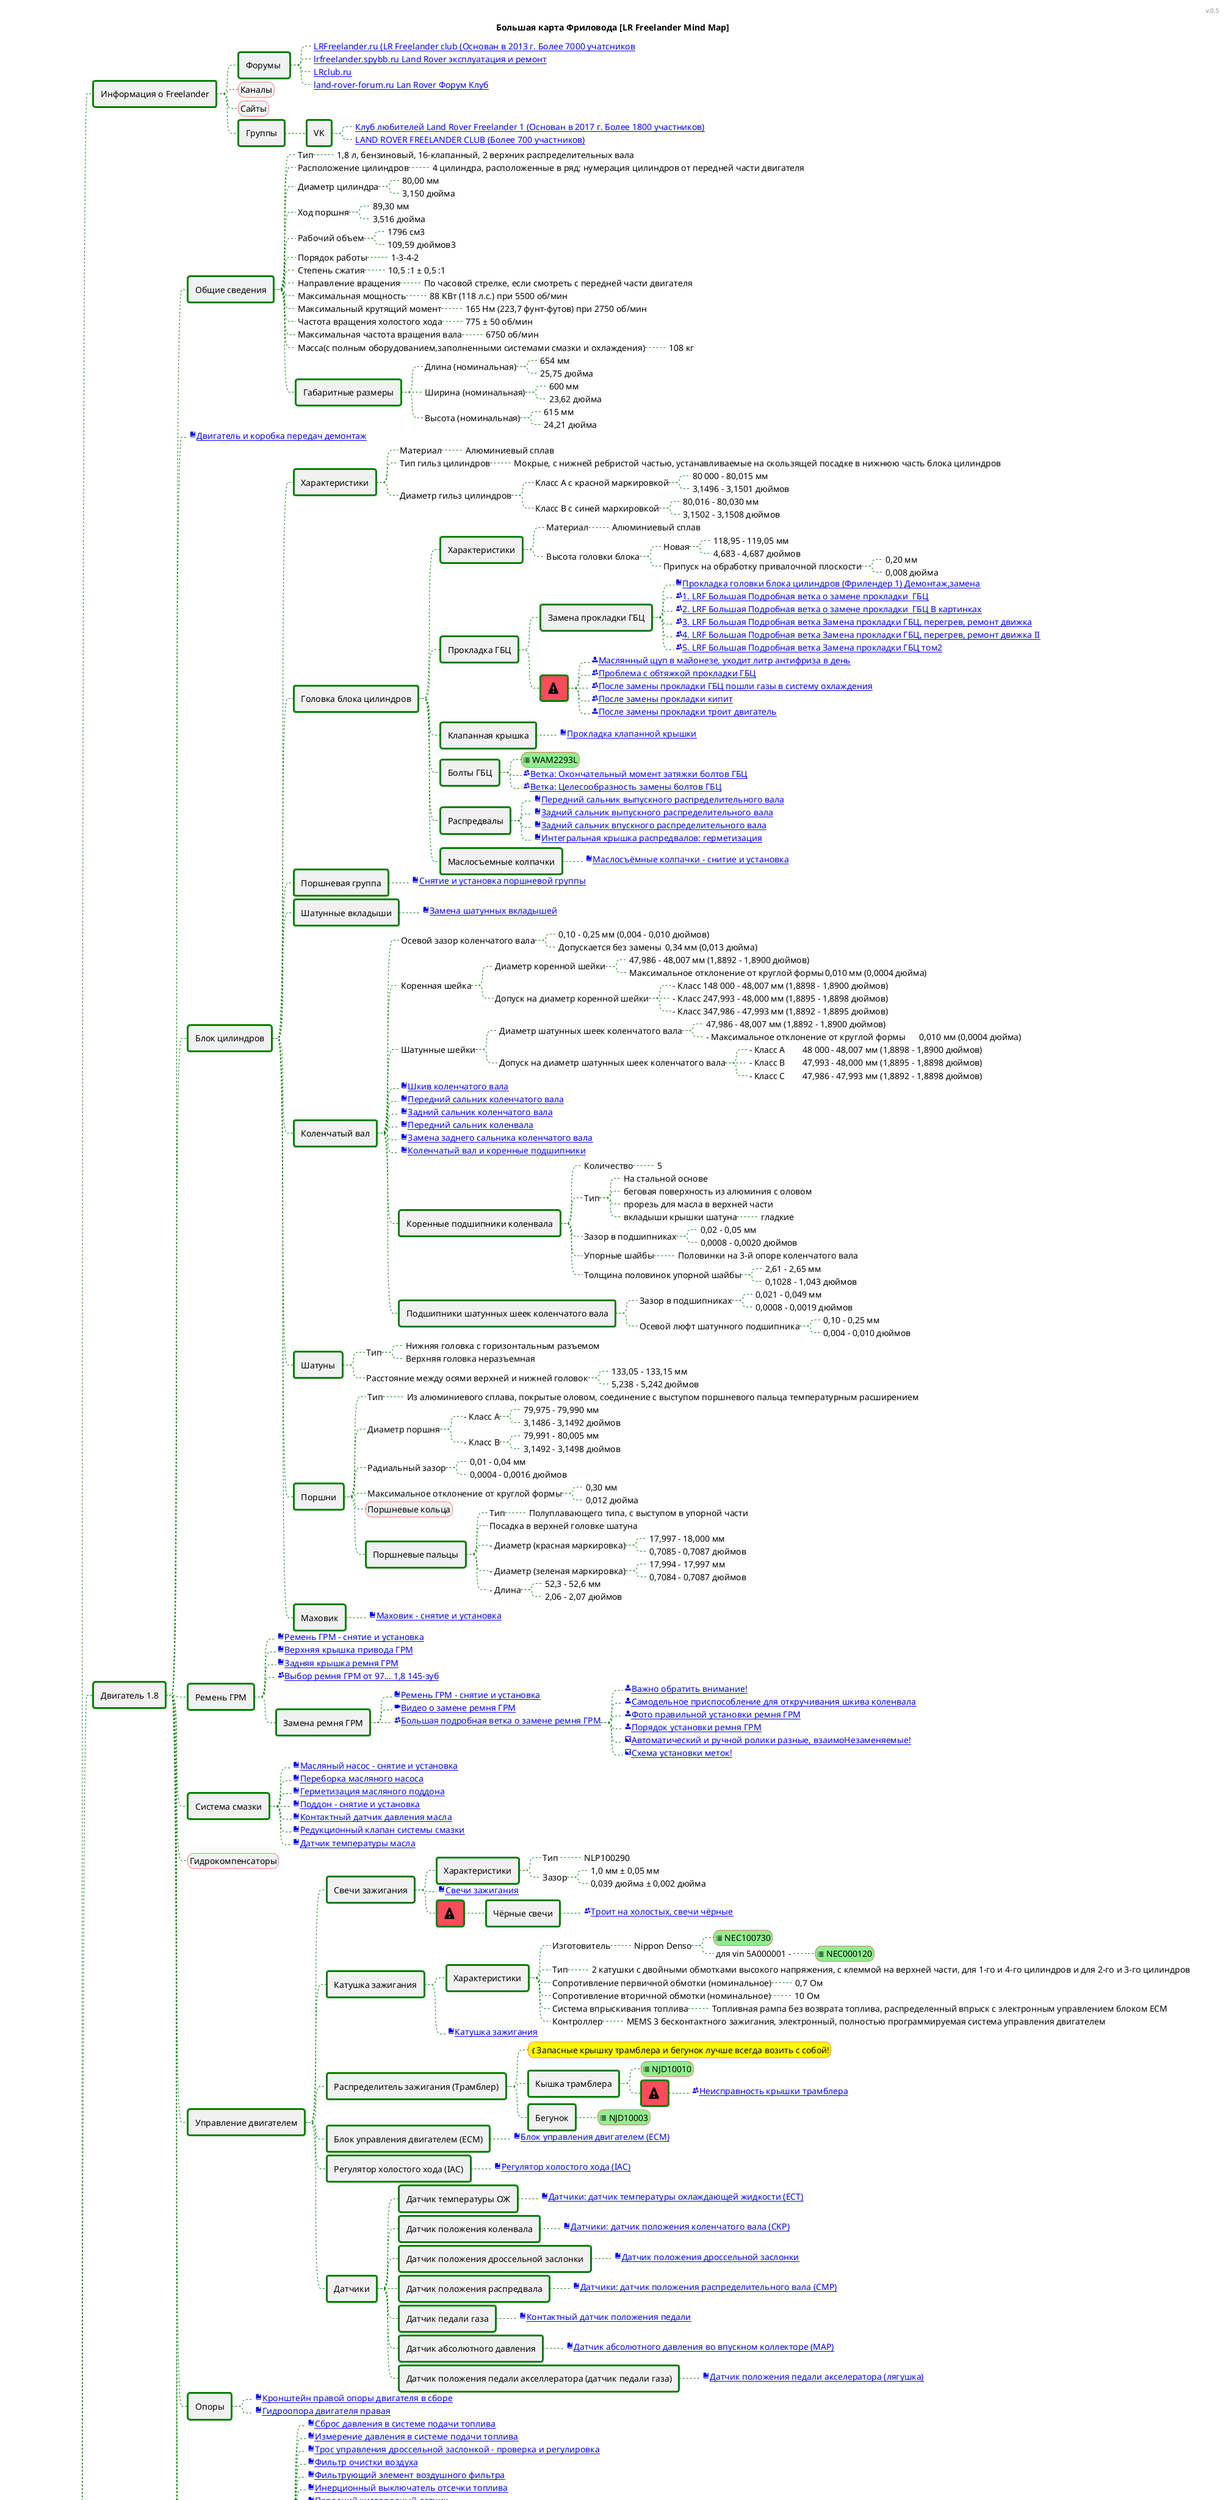 @startmindmap
!theme vibrant

<style>

node {
    Padding 12
    Margin 3
    LineColor green
    LineThickness 3.0
}

rootNode {
    LineStyle 8.0;3.0
    LineColor green
    BackgroundColor lightgreen
    LineThickness 3.0
    RoundCorner 0
    Shadowing 5
}

leafNode {
    LineStyle 1
    LineColor red
    LineThickness 1.0
    RoundCorner 20
    Padding 3
}

arrow {
    LineStyle 3
    LineThickness 1
    LineColor green
}
</style>


caption (c) Вот так вот, ребяты
title Большая карта Фриловода [LR Freelander Mind Map]

header
v.0.5
endheader




*:Land Rover 
Freelander 1
;

** Информация о Freelander
*** Форумы 
****_ [[https://lrfreelander.ru/ LRFreelander.ru (LR Freelander club (Основан в 2013 г. Более 7000 учатсников]]
****_ [[https://lrfreelander.spybb.ru/ lrfreelander.spybb.ru Land Rover эксплуатация и ремонт]]
****_ [[http://lr-club.com/index.php?showforum=83 LRclub.ru]]
****_ [[https://land-rover-forum.ru/ land-rover-forum.ru Lan Rover Форум Клуб]]
*** Каналы
*** Сайты
*** Группы
**** VK
*****_ [[https://vk.com/club114145226 Клуб любителей Land Rover Freelander 1 (Основан в 2017 г. Более 1800 участников)]]
*****_ [[https://vk.com/club25363067 LAND ROVER FREELANDER CLUB (Более 700 участников)]]


** Двигатель 1.8
*** Общие сведения
****_ Тип
*****_ 1,8 л, бензиновый, 16-клапанный, 2 верхних распределительных вала
****_ Расположение цилиндров
*****_ 4 цилиндра, расположенные в ряд; нумерация цилиндров от передней части двигателя
****_ Диаметр цилиндра
*****_ 80,00 мм
*****_ 3,150 дюйма
****_ Ход поршня
*****_ 89,30 мм
*****_ 3,516 дюйма
****_ Рабочий объем
*****_ 1796 см3
*****_ 109,59 дюймов3
****_ Порядок работы
*****_ 1-3-4-2
****_ Степень сжатия
*****_ 10,5 :1 ± 0,5 :1
****_ Направление вращения
*****_ По часовой стрелке, если смотреть с передней части двигателя
****_ Максимальная мощность
*****_ 	88 КВт (118 л.с.) при 5500 об/мин
****_ Максимальный крутящий момент
*****_ 165 Нм (223,7 фунт-футов) при 2750 об/мин
****_ Частота вращения холостого хода
*****_ 	775 ± 50 об/мин
****_ Максимальная частота вращения вала
*****_ 6750 об/мин
****_ Масса(с полным оборудованием,заполненными системами смазки и охлаждения)
*****_ 	108 кг
**** Габаритные размеры
*****_ Длина (номинальная)
******_ 654 мм
******_ 25,75 дюйма
*****_ Ширина (номинальная)
******_ 600 мм
******_ 23,62 дюйма
*****_ Высота (номинальная)
******_ 615 мм
******_ 24,21 дюйма

***_ [[https://freelanderos.ru/man/1/power/engine_k1_8/engine_and_transmission.html <&book>Двигатель и коробка передач демонтаж]]


*** Блок цилиндров
**** Характеристики
*****_ Материал
******_ Алюминиевый сплав
*****_ Тип гильз цилиндров
******_ 	Мокрые, с нижней ребристой частью, устанавливаемые на скользящей посадке в нижнюю часть блока цилиндров
*****_ Диаметр гильз цилиндров
******_ Класс А с красной маркировкой
*******_ 80 000 - 80,015 мм
*******_ 3,1496 - 3,1501 дюймов
******_ Класс В с синей маркировкой
*******_ 80,016 - 80,030 мм
*******_ 3,1502 - 3,1508 дюймов


**** Головка блока цилиндров
***** Характеристики
******_ Материал
*******_  Алюминиевый сплав
******_ Высота головки блока
*******_  Новая
********_ 118,95 - 119,05 мм
********_ 4,683 - 4,687 дюймов
*******_  Припуск на обработку привалочной плоскости
********_ 0,20 мм
********_ 0,008 дюйма

***** Прокладка ГБЦ
****** Замена прокладки ГБЦ
*******_ [[https://freelanderos.ru/man/1/power/engine_k1_8/cylinder_head_gasket.html <&book>Прокладка головки блока цилиндров (Фрилендер 1) Демонтаж,замена]]
*******_ [[https://lrfreelander.ru/viewtopic.php?id=1286 <&people>1. LRF Большая Подробная ветка о замене прокладки  ГБЦ]]
*******_ [[https://lrfreelander.ru/viewtopic.php?id=378 <&people>2. LRF Большая Подробная ветка о замене прокладки  ГБЦ В картинках]]
*******_ [[https://lrfreelander.ru/viewtopic.php?id=233 <&people>3. LRF Большая Подробная ветка Замена прокладки ГБЦ, перегрев, ремонт движка]]
*******_ [[https://lrfreelander.ru/viewtopic.php?id=5643 <&people>4. LRF Большая Подробная ветка Замена прокладки ГБЦ, перегрев, ремонт движка II]]
*******_ [[https://lrfreelander.ru/viewtopic.php?id=4407 <&people>5. LRF Большая Подробная ветка Замена прокладки ГБЦ том2]]
******[#FF4C5B] <&warning*2>
*******_ [[https://lrfreelander.ru/viewtopic.php?id=2361#p49842 <&person>Маслянный щуп в майонезе, уходит литр антифриза в день]]
'****** Проблемы прокладки ГБЦ
*******_ [[https://lrfreelander.ru/viewtopic.php?id=1410 <&people>Проблема с обтяжкой прокладки ГБЦ]]
*******_ [[https://lrfreelander.ru/viewtopic.php?id=6358 <&people>После замены прокладки ГБЦ пошли газы в систему охлаждения]]
*******_ [[https://lrfreelander.ru/viewtopic.php?id=8218 <&people>После замены прокладки кипит]]
*******_ [[https://lrfreelander.ru/viewtopic.php?id=8570#p228966 <&person>После замены прокладки троит двигатель]]
***** Клапанная крышка
******_ [[https://freelanderos.ru/man/1/power/engine_k1_8/valve_cover_gasket.html <&book>Прокладка клапанной крышки]]
***** Болты ГБЦ
******[#lightgreen] <&list> WAM2293L
******_ [[https://lrfreelander.ru/viewtopic.php?id=5050 <&people>Ветка: Окончательный момент затяжки болтов ГБЦ]]
******_ [[https://lrfreelander.ru/viewtopic.php?id=7510 <&people>Ветка: Целесообразность замены болтов ГБЦ]]
***** Распредвалы
******_ [[https://freelanderos.ru/man/1/power/engine_k1_8/front_oil_seal_exhaust_camshaft.html <&book>Передний сальник выпускного распределительного вала]]
******_ [[https://freelanderos.ru/man/1/power/engine_k1_8/rear_exhaust_camshaft_oil_seal.html <&book>Задний сальник выпускного распределительного вала]]
******_ [[https://freelanderos.ru/man/1/power/engine_k1_8/rear_intake_camshaft_oil_seal.html <&book>Задний сальник впускного распределительного вала]]
******_ [[https://freelanderos.ru/man/1/power/engine_k1_8/integral_cover_camshafts.html <&book>Интегральная крышка распредвалов: герметизация]]
***** Маслосъемные колпачки
******_ [[https://freelanderos.ru/man/1/power/engine_k1_8/stem_seal.html <&book>Маслосъёмные колпачки - снитие и установка]]
**** Поршневая группа
*****_ [[https://freelanderos.ru/man/1/power/piston_k1_8/removing_and_installing.html <&book>Снятие и установка поршневой группы]]
**** Шатунные вкладыши
*****_ [[https://freelanderos.ru/man/1/power/engine_k1_8/replacing_connecting_rod_bearings.html <&book>Замена шатунных вкладышей]]

**** Коленчатый вал
*****_ Осевой зазор коленчатого вала
******_ 0,10 - 0,25 мм (0,004 - 0,010 дюймов)
******_ Допускается без замены	0,34 мм (0,013 дюйма)
*****_ Коренная шейка
******_ Диаметр коренной шейки
*******_ 47,986 - 48,007 мм (1,8892 - 1,8900 дюймов)
*******_ Максимальное отклонение от круглой формы	0,010 мм (0,0004 дюйма)
******_ Допуск на диаметр коренной шейки
*******_ - Класс 1	48 000 - 48,007 мм (1,8898 - 1,8900 дюймов)
*******_ - Класс 2	47,993 - 48,000 мм (1,8895 - 1,8898 дюймов)
*******_ - Класс 3	47,986 - 47,993 мм (1,8892 - 1,8895 дюймов)
*****_ Шатунные шейки
******_ Диаметр шатунных шеек коленчатого вала
*******_ 47,986 - 48,007 мм (1,8892 - 1,8900 дюймов)
*******_ - Максимальное отклонение от круглой формы	0,010 мм (0,0004 дюйма)
******_ Допуск на диаметр шатунных шеек коленчатого вала
*******_ - Класс А	48 000 - 48,007 мм (1,8898 - 1,8900 дюймов)
*******_ - Класс В	47,993 - 48,000 мм (1,8895 - 1,8898 дюймов)
*******_ - Класс С	47,986 - 47,993 мм (1,8892 - 1,8898 дюймов)
*****_ [[https://freelanderos.ru/man/1/power/engine_k1_8/crankshaft_pulley.html <&book>Шкив коленчатого вала]]
*****_ [[https://freelanderos.ru/man/1/power/engine_k1_8/front_crankshaft_oil_seal.html <&book>Передний сальник коленчатого вала]]
*****_ [[https://freelanderos.ru/man/1/power/engine_k1_8/rear_crankshaft_oil_seal.html <&book>Задний сальник коленчатого вала]]
*****_ [[https://freelanderos.ru/man/1/power/piston_k1_8/front_crankshaft_seal.html <&book>Передний сальник коленвала]]
*****_ [[https://freelanderos.ru/man/1/power/piston_k1_8/replacing_crankshaft_rear_oil_seal.html <&book>Замена заднего сальника коленчатого вала]]
*****_ [[https://freelanderos.ru/man/1/power/piston_k1_8/crankshaft_and_main_bearings.html <&book>Коленчатый вал и коренные подшипники]]
***** Коренные подшипники коленвала
******_ Количество
*******_ 5
******_ Тип
*******_ На стальной основе
*******_ беговая поверхность из алюминия с оловом
*******_ прорезь для масла в верхней части
*******_ вкладыши крышки шатуна
********_ гладкие
******_ Зазор в подшипниках
*******_ 0,02 - 0,05 мм
*******_ 0,0008 - 0,0020 дюймов
******_ Упорные шайбы
*******_ Половинки на 3-й опоре коленчатого вала
******_ Толщина половинок упорной шайбы
*******_ 2,61 - 2,65 мм
*******_ 0,1028 - 1,043 дюймов
***** Подшипники шатунных шеек коленчатого вала
******_ Зазор в подшипниках
*******_ 0,021 - 0,049 мм
*******_ 0,0008 - 0,0019 дюймов
******_ Осевой люфт шатунного подшипника
*******_ 0,10 - 0,25 мм
*******_ 0,004 - 0,010 дюймов
**** Шатуны
*****_ Тип
******_ Нижняя головка с горизонтальным разъемом
******_ Верхняя головка неразъемная
*****_ Расстояние между осями верхней и нижней головок
******_ 133,05 - 133,15 мм
******_ 5,238 - 5,242 дюймов
**** Поршни
*****_ Тип
******_ Из алюминиевого сплава, покрытые оловом, соединение с выступом поршневого пальца температурным расширением
*****_ Диаметр поршня
******_ - Класс А
*******_ 79,975 - 79,990 мм
*******_ 3,1486 - 3,1492 дюймов
******_ - Класс В
*******_ 79,991 - 80,005 мм
*******_ 3,1492 - 3,1498 дюймов
*****_ Радиальный зазор
******_ 0,01 - 0,04 мм
******_ 0,0004 - 0,0016 дюймов
*****_ Максимальное отклонение от круглой формы
******_ 0,30 мм
******_ 0,012 дюйма
***** Поршневые кольца

***** Поршневые пальцы
******_ Тип
*******_ Полуплавающего типа, с выступом в упорной части
******_ Посадка в верхней головке шатуна
******_ - Диаметр (красная маркировка)
*******_ 17,997 - 18,000 мм
*******_ 0,7085 - 0,7087 дюймов
******_ - Диаметр (зеленая маркировка)
*******_ 17,994 - 17,997 мм
*******_ 0,7084 - 0,7087 дюймов
******_ - Длина
*******_ 52,3 - 52,6 мм
*******_ 2,06 - 2,07 дюймов



**** Маховик
*****_ [[https://freelanderos.ru/man/1/power/engine_k1_8/flywheel.html <&book>Маховик - снятие и установка]]


*** Ремень ГРМ
****_ [[https://freelanderos.ru/man/1/power/engine_k1_8/timing_belt.html <&book>Ремень ГРМ - снятие и установка]]
****_ [[https://freelanderos.ru/man/1/power/engine_k1_8/upper_timing_cover.html <&book>Верхняя крышка привода ГРМ]]
****_ [[https://freelanderos.ru/man/1/power/engine_k1_8/back_cover_of_timing_belt.html <&book>Задняя крышка ремня ГРМ]]
****_ [[https://lrfreelander.ru/viewtopic.php?id=166 <&people>Выбор ремня ГРМ от 97... 1,8 145-зуб]]
**** Замена ремня ГРМ
*****_ [[https://freelanderos.ru/man/1/power/engine_k1_8/timing_belt.html <&book>Ремень ГРМ - снятие и установка]]
*****_ [[https://www.youtube.com/watch?v=CM5oA2X03z8 <&video>Видео о замене ремня ГРМ]]
*****_ [[https://lrfreelander.ru/viewtopic.php?id=1 <&people>Большая подробная ветка о замене ремня ГРМ]]
******_ [[https://lrfreelander.ru/viewtopic.php?id=1#p14226 <&person>Важно обратить внимание!]]
******_ [[https://lrfreelander.ru/viewtopic.php?id=1&p=3#p119053 <&person>Самодельное приспособление для откручивания шкива коленвала]]
******_ [[https://lrfreelander.ru/viewtopic.php?id=1&p=5#p211842 <&person>Фото правильной установки ремня ГРМ]]
******_ [[https://lrfreelander.ru/viewtopic.php?id=8572#p229025 <&person>Порядок установки ремня ГРМ]]
******_ [[https://s3.uploads.ru/t/ubxsg.jpg <&image>Автоматический и ручной ролики разные, взаимоНезаменяемые!]]
******_ [[https://s3.uploads.ru/Sof9e.jpg <&image>Схема установки меток!]]


*** Система смазки
****_ [[https://freelanderos.ru/man/1/power/engine_k1_8/oil_pump.html <&book>Масляный насос - снятие и установка]]
****_ [[https://freelanderos.ru/man/1/power/piston_k1_8/bulkhead_oil_pump.html <&book>Переборка масляного насоса]]
****_ [[https://freelanderos.ru/man/1/power/engine_k1_8/sealing_of_oil_pan.html <&book>Герметизация масляного поддона]]
****_ [[https://freelanderos.ru/man/1/power/piston_k1_8/pan.html <&book>Поддон - снятие и установка]]
****_ [[https://freelanderos.ru/man/1/power/engine_k1_8/oil_pressure_switch.html <&book>Контактный датчик давления масла]]
****_ [[https://freelanderos.ru/man/1/power/engine_k1_8/reducing_valve_lubrication_system.html <&book>Редукционный клапан системы смазки]]
****_ [[https://freelanderos.ru/man/1/power/engine_k1_8/oil_temperature_sensor.html <&book>Датчик температуры масла]]
*** Гидрокомпенсаторы

*** Управление двигателем
**** Свечи зажигания
***** Характеристики
******_ Тип 
*******_ NLP100290
******_ Зазор
*******_ 1,0 мм ± 0,05 мм
*******_ 0,039 дюйма ± 0,002 дюйма
*****_ [[https://freelanderos.ru/man/1/power/mems/spark_plug.html <&book>Свечи зажигания]]
*****[#FF4C5B] <&warning*2>
****** Чёрные свечи
*******_ [[https://lrfreelander.ru/viewtopic.php?id=7815#p219699 <&people>Троит на холостых, свечи чёрные]]
**** Катушка зажигания
***** Характеристики
******_ Изготовитель
*******_ Nippon Denso
********[#lightgreen] <&list> NEC100730
********_ для vin 5A000001 - 
*********[#lightgreen] <&list> NEC000120
******_ Тип
*******_ 2 катушки с двойными обмотками высокого напряжения, с клеммой на верхней части, для 1-го и 4-го цилиндров и для 2-го и 3-го цилиндров
******_ Сопротивление первичной обмотки (номинальное)
*******_ 0,7 Ом
******_ Сопротивление вторичной обмотки (номинальное)
*******_ 10 Ом
******_ Система впрыскивания топлива
*******_ Топливная рампа без возврата топлива, распределенный впрыск с электронным управлением блоком ECM
******_ Контроллер
*******_ MEMS 3 бесконтактного зажигания, электронный, полностью программируемая система управления двигателем
*****_ [[https://freelanderos.ru/man/1/power/mems/ignition_coil.html <&book>Катушка зажигания]]
**** Распределитель зажигания (Трамблер)
*****[#yellow] <&info>Запасные крышку трамблера и бегунок лучше всегда возить с собой!
***** Кышка трамблера
******[#lightgreen] <&list> NJD10010
******[#FF4C5B] <&warning*2>
*******_ [[https://lrfreelander.ru/viewtopic.php?id=7815#p246287 <&people>Неисправность крышки трамблера]]
***** Бегунок
******[#lightgreen] <&list> NJD10003
**** Блок управления двигателем (ECM)
*****_ [[https://freelanderos.ru/man/1/power/mems/ecm.html <&book>Блок управления двигателем (ECM)]]
**** Регулятор холостого хода (IAC)
*****_ [[https://freelanderos.ru/man/1/power/mems/iac.html <&book>Регулятор холостого хода (IAC)]]
**** Датчики
***** Датчик температуры ОЖ
******_ [[https://freelanderos.ru/man/1/power/mems/ect.html <&book>Датчики: датчик температуры охлаждающей жидкости (ECT)]]
***** Датчик положения коленвала
******_ [[https://freelanderos.ru/man/1/power/mems/ckp.html <&book>Датчики: датчик положения коленчатого вала (CKP)]]
***** Датчик положения дроссельной заслонки
******_ [[https://freelanderos.ru/man/1/power/mems/throttle_position_sensor.html <&book>Датчик положения дроссельной заслонки]]
***** Датчик положения распредвала
******_ [[https://freelanderos.ru/man/1/power/mems/cmp.html <&book>Датчики: датчик положения распределительного вала (CMP)]]
***** Датчик педали газа
******_ [[https://freelanderos.ru/man/1/power/mems/contact_pedal_position_sensor.html <&book>Контактный датчик положения педали]]
***** Датчик абсолютного давления
******_ [[https://freelanderos.ru/man/1/power/mems/map.html <&book>Датчик абсолютного давления во впускном коллекторе (MAP)]]
***** Датчик положения педали акселлератора (датчик педали газа)
******_ [[https://freelanderos.ru/man/1/chassis/brake/accelerator_pedal_position_sensor.html <&book>Датчик положения педали акселератора (лягушка)]]
*** Опоры
****_ [[https://freelanderos.ru/man/1/power/engine_k1_8/bracket_right_engine_mount_assembly.html <&book>Кронштейн правой опоры двигателя в сборе]]
****_ [[https://freelanderos.ru/man/1/power/engine_k1_8/right_hydro_engine.html <&book>Гидроопора двигателя правая]]

*** Топливная система
****_ [[https://freelanderos.ru/man/1/power/petrol_k1_8/depressurization_fuel_supply_system.html <&book>Сброс давления в системе подачи топлива]]
****_ [[https://freelanderos.ru/man/1/power/petrol_k1_8/measurement_pressure_in_fuel_supply.html <&book>Измерение давления в системе подачи топлива]]
****_ [[https://freelanderos.ru/man/1/power/petrol_k1_8/cable_throttle_control.html <&book>Трос управления дроссельной заслонкой - проверка и регулировка]]
****_ [[https://freelanderos.ru/man/1/power/petrol_k1_8/air_filter.html <&book>Фильтр очистки воздуха]]
****_ [[https://freelanderos.ru/man/1/power/petrol_k1_8/air_filter_element.html <&book>Фильтрующий элемент воздушного фильтра]]
****_ [[https://freelanderos.ru/man/1/power/petrol_k1_8/inertia_switch_fuel_cut.html <&book>Инерционный выключатель отсечки топлива]]
****_ [[https://freelanderos.ru/man/1/power/petrol_k1_8/front_oxygen_sensor.html <&book>Передний кислородный датчик]]
****_ [[https://freelanderos.ru/man/1/power/petrol_k1_8/maf.html <&book>Датчик массового расхода воздуха (MAF)]]
****_ [[https://freelanderos.ru/man/1/power/petrol_k1_8/fuel_pump_relay.html <&book>Реле топливного насоса]]
****_ [[https://freelanderos.ru/man/1/power/petrol_k1_8/throttle_tube.html <&book>Дроссельный патрубок]]
****_ [[https://freelanderos.ru/man/1/power/petrol_k1_8/rear_oxygen_sensor.html <&book>Задний кислородный датчик]]
****_ [[https://freelanderos.ru/man/1/power/petrol_k1_8/switch_resume_mode_since_may.html <&book>Выключатель возобновления режима: с мая 2004 года]]
****_ [[https://freelanderos.ru/man/1/power/petrol_k1_8/multifunction_switch.html <&book>Многофункциональный выключатель]]

**** Форсунки
***** Характеристики
******_ Рабочее давление
*******_ 3,5 бара
*******_ 50,8 фунтов/дюйм2
******_ Производительность топливного насоса
*******_ 117 г/мин при давлении 3,0 бар
*******_ 4,13 унций/мин при 43,5 фунт/дюйм2
******_ Привод клапанов
*******_ Саморегулирующимися гидравлическими толкателями малой массы, приводимыми непосредственно распредвалами
******_ Выполняемые нормы по содержанию вредных веществ в отработавших газах
*******_ ECD3
*****_ [[https://freelanderos.ru/man/1/power/petrol_k1_8/nozzles.html <&book>Форсунки (комплект) - снятие и установка]]

**** Топливный бак
*****_ [[https://freelanderos.ru/man/1/power/petrol_k1_8/drain_fuel_from_tank.html <&book>Слив топлива из бака]]
*****_ [[https://freelanderos.ru/man/1/power/petrol_k1_8/fuel_tank.html <&book>Топливный бак: кроме стран Североамериканского рынка]]
*****_ [[https://freelanderos.ru/man/1/power/petrol_k1_8/fuel_tank_american_market.html <&book>Топливный бак: страны Североамериканского рынка]]
*****_ [[https://freelanderos.ru/man/1/power/petrol_k1_8/filler_pipe.html <&book>Заливная труба - снятие и установка]]

***** Топливный насос
******_ [[https://www.freelanderos.ru/man/1/power/petrol_k1_8/electric_fuel_pump.html <&book>Электробензонасос - снятие и установка (Фрилендер 1)]]

****** Мотор насоса
*******[#yellow] <&info>Перед смертью обычно моторчик громко гудит
*******_ [[https://lrfreelander.ru/viewtopic.php?id=5 <&people>Форум: Большая подробная тема о ТН, замена мотора насоса на Бош от Ваза]]
*******[#FF4C5B] <&warning*2>
********_ [[https://lrfreelander.ru/viewtopic.php?id=15830 <&bug>Топливный насос работает постоянно (при включенном зажигании)]]
*********_ [[http://freelander.spybb.ru/viewtopic.php?id=337#p15873 <&wrench>Некорректно работает дополнительная сигнализация]]
*********_ [[http://freelander.spybb.ru/viewtopic.php?id=337#p15881 <&wrench>Глючит аварийный топливный датчик]]
****** Топливный фильтр
*******_ [[https://www.freelanderos.ru/man/1/power/petrol_k1_8/main_filter_cleaning_fuel.html <&book>Замена основного фильтра очистки топлива (Фрилендер 1)]]
*******_ [[http://freelander.spybb.ru/viewtopic.php?id=9#p510 <&people>Замена фильтра тонкой очистки топлива (бензиновые двигатели)]]
*******_ [[https://vk.com/topic-114145226_35264548 <&sun>Замена фильтра тонкой очистки топлива (бензиновые двигатели)]]

****** Регулятор давления
****** Датчик уровня топлива

*** Навесное оборудование
**** Стартер
*****_ См.Электрооборудование - Навесное оборудование - Стартер
**** Генератор
*****_ См.Электрооборудование - Навесное оборудование - Генератор
**** Приводные ремни
*****_ [[https://freelanderos.ru/man/1/electrics/engine_start/belt_attachment_k1_8.html <&book>Ремень привода навесного оборудования - двигатель K1.8]]
*****_ [[https://freelanderos.ru/man/1/electrics/engine_start/belt_attachment_k1_8_with_conditioning.html <&book>Ремень привода навесного оборудования - двигатель K1.8 с кондиционером]]
*****_ [[https://freelanderos.ru/man/1/electrics/engine_start/belt_attachment_k1_8_without_conditioning.html <&book>Ремень привода навесного оборудования - двигатель K1.8 без кондиционера]]

*** Система охлаждения
****_ [[https://freelanderos.ru/man/1/power/cooling_k1_8/draining_coolant_flushing.html <&book>Слив охлаждающей жидкости, промывка системы и заполнение]]
****_ [[https://freelanderos.ru/man/1/power/cooling_k1_8/filling_cooling_system.html <&book>Заполнение системы охлаждения]]
**** Расширительный бачок
*****_ [[https://freelanderos.ru/man/1/power/cooling_k1_8/expansion_tank.html <&book>Расширительный бачок - снятие и установка]]
**** Радиатор
*****_ [[https://freelanderos.ru/man/1/power/cooling_k1_8/radiator_assembly.html <&book>Радиатор в сборе - снятие и установка]]
***** Вентилятор радиатора
******_ [[https://freelanderos.ru/man/1/power/cooling_k1_8/engine_cooling_fan_with_air_conditioning.html <&book>Вентилятор и двигатель вентилятора системы охлаждения: с кондиционером]]
****** Контролер вентилятора
*******_ [[https://freelanderos.ru/man/1/power/cooling_k1_8/controller_cooling_fan.html <&book>Контроллер вентилятора системы охлаждения]]
**** Термостат
*****_ [[https://freelanderos.ru/man/1/power/cooling_k1_8/thermostat.html <&book>Термостат - снятие и установка]]

***[#FF4C5B] <&warning*2>
**** Не заводится
**** Плохо заводится
*****_ [[https://lrfreelander.ru/viewtopic.php?id=7815#p217873 <&bug>Заводится, дёргается, не развивает обороты]]
******_ [[https://lrfreelander.ru/viewtopic.php?id=7815#p217898 <&person>Не работает датчик температуры]]
*******_ Плохо работает бензонасос
*******_ Плохо работает зажигание
********_ Проблемы с крышкой трамблера
********_ Проблемы с бегунком
********_ Проблемы со свечами
********_ Проблемы с высоковольтными проводами
********_ Проблемы с катушкой (катушками)
*****_ [[https://lrfreelander.ru/viewtopic.php?id=5#p294 <&bug>Плохо заводится на холодную, на ходу при ускорении плохо набирает обороты]]
******_ Неисправность бензонасоса
*****_ [[https://lrfreelander.ru/viewtopic.php?id=7815#p220937 <&bug>Пропадает тяга под нагрузкой]]
******_ [[https://lrfreelander.ru/viewtopic.php?id=7815#p220937 <&person>Проблемы с МАП сенсором]]
**** Троит
*****_ [[https://lrfreelander.ru/viewtopic.php?id=7815#p219699 <&people>Троит на холостых, свечи чёрные]]
*****_ [[https://lrfreelander.ru/viewtopic.php?id=7815#p246287 <&people>Заводится нормально, после прогрева троит]]
****** см. Двигатель - Управление двигателем - Распределитель зажигания - Крышка трамблера - <&warning>

** Двигатель KV6
***_ [[https://freelanderos.ru/man/1/electrics/engine_start/belt_attachment_engine_kv6.html <&book>Ремень привода навесного оборудования - двигатель KV6]]
** Двигатель Td4
***_ [[https://freelanderos.ru/man/1/electrics/engine_start/belt_attachment_td4.html <&book>Ремень привода навесного оборудования - двигатель Td4]]
***_ [[https://freelanderos.ru/man/1/electrics/engine_start/tensioner_td4.html <&book>Натяжитель - Ремень привода навесного оборудования - Td4]]


** Трансмиссия
*** Автоматическая коробка
****_ [[https://freelanderos.ru/man/1/power/automatic/replacing_hydraulic_fluid.html <&book>Замена рабочей жидкости в коробке]]
****_ [[https://freelanderos.ru/man/1/power/automatic/adjustment_cable_selector.html <&book>Регулировка троса селектора]]
****_ [[https://freelanderos.ru/man/1/power/automatic/selector_housing.html <&book>Корпус селектора - снятие и установка]]
****_ [[https://freelanderos.ru/man/1/power/automatic/handle_selector.html <&book>Рукоятка селектора - снятие и установка]]
****_ [[https://freelanderos.ru/man/1/power/automatic/cable_selector.html <&book>Трос селектора - снятие и установка]]
****_ [[https://freelanderos.ru/man/1/power/automatic/position_indicator_of_selector.html <&book>Указатель положения селектора: автомобили до мая 2003 года]]
****_ [[https://freelanderos.ru/man/1/power/automatic/position_indicator_of_selector_after_may_2004.html <&book>Указатель положения селектора: автомобили после мая 2004 года]]
****_ [[https://freelanderos.ru/man/1/power/automatic/switch_immobilizer.html <&book>Выключатель блокировки запуска двигателя]]
****_ [[https://freelanderos.ru/man/1/power/automatic/control_unit.html <&book>Блок управления (ECU)]]
****_ [[https://freelanderos.ru/man/1/power/automatic/gland_torque_converter.html <&book>Сальник гидротрансформатора]]
****_ [[https://freelanderos.ru/man/1/power/automatic/transmission_with_engine_kv6.html <&book>Коробка передач с двигателем KV6 (двигатель с коробкой сняты)]]
****_ [[https://freelanderos.ru/man/1/power/automatic/transmission_kv6.html <&book>Коробка передач: автомобили с двигателем KV6 - снятие и установка]]
****_ [[https://freelanderos.ru/man/1/power/automatic/transmission_td4.html <&book>Коробка передач: автомобиль с двигателем Td4 - снятие и установка]]
****_ [[https://freelanderos.ru/man/1/power/automatic/sealing_bottom_of_gearbox.html <&book>Герметизация днища коробки передач]]
****_ [[https://freelanderos.ru/man/1/power/automatic/ventilated_cooling_heat_exchanger_working_fluid_td4.html <&book>Обдуваемый теплообменник охлаждения рабочей жидкости: автомобили с двигателем Td4]]
****_ [[https://freelanderos.ru/man/1/power/automatic/heat_exchanger_cooling_working_fluid_td4.html <&book>Теплообменник охлаждения рабочей жидкости: автомобили с двигателем Td4]]
****_ [[https://freelanderos.ru/man/1/power/automatic/heat_exchanger_cooling_working_fluid_kv6.html <&book>Теплообменник охлаждения рабочей жидкости: автомобили с двигателем KV6]]
****_ [[https://freelanderos.ru/man/1/power/automatic/hose_heat_exchanger_cooling_hydraulic_fluid.html <&book>Шланги теплообменника охлаждения рабочей жидкости]]


*** Механическая коробка
****_ [[https://freelanderos.ru/man/1/power/mechanical/changing_transmission_oil_in_pg1.html <&book>Замена трансмиссионного масла в коробке PG1]]
****_ [[https://freelanderos.ru/man/1/power/mechanical/transmission_pg1.html <&book>Коробка передач PG1 - снятие и установка]]
****_ [[https://freelanderos.ru/man/1/power/mechanical/gland_selector_shaft_pg1.html <&book>Сальник штока выбора передач PG1]]
****_ [[https://freelanderos.ru/man/1/power/mechanical/reversing_light_switch_pg1.html <&book>Выключатель фонаря заднего хода PG1]]
****_ [[https://freelanderos.ru/man/1/power/mechanical/contact_sensor_activate_first_gear_pg1.html <&book>Контактный датчик включения первой передачи PG1]]
****_ [[https://freelanderos.ru/man/1/power/mechanical/changing_transmission_oil_in_getrag.html <&book>Замена трансмиссионного масла в коробке GETRAG]]
****_ [[https://freelanderos.ru/man/1/power/mechanical/back_cover_getrag.html <&book>Задняя крышка GETRAG - снятие и установка]]
****_ [[https://freelanderos.ru/man/1/power/mechanical/selection_mechanism_getrag.html <&book>Механизм выбора передач GETRAG: верхняя тяга и сферические шарниры]]
****_ [[https://freelanderos.ru/man/1/power/mechanical/getrag_transmission.html <&book>Коробка передач GETRAG - снятие и установка]]
****_ [[https://freelanderos.ru/man/1/power/mechanical/input_shaft_lip_seal_getrag.html <&book>Сальник первичного вала GETRAG]]
****_ [[https://freelanderos.ru/man/1/power/mechanical/gland_selector_shaft_getrag.html <&book>Сальник штока выбора передач GETRAG]]
****_ [[https://freelanderos.ru/man/1/power/mechanical/reversing_light_switch_getrag.html <&book>Выключатель фонарей заднего хода GETRAG]]
****_ [[https://freelanderos.ru/man/1/power/mechanical/contact_sensor_activate_first_gear_getrag.html <&book>Контактный датчик включения первой передачи GETRAG]]



*** Раздатка
****[#lightgreen] <&list> TAG000230 IRD Free 4 cyl
****[#lightgreen] <&list> TAG000220 IRD Free 6 cyl
**** Manual
*****_ [[https://www.freelanderos.ru/man/1/power/dropbox/changing_transmission_oil.html <&book>Замена трансмиссионного масла в раздаточной коробке: кроме стран Североамериканского рынка]]
*****_ [[https://www.freelanderos.ru/man/1/power/dropbox/changing_transmission_oil_north_american.html <&book>Замена трансмиссионного масла в раздаточной коробке: страны Североамериканского рынка]]
*****_ [[https://www.freelanderos.ru/man/1/power/dropbox/models_with_engine_td4.html <&book>Раздаточная коробка: модели с двигателем Td4]]
*****_ [[https://www.freelanderos.ru/man/1/power/dropbox/models_with_engine_k1_8.html <&book>Раздаточная коробка: модели с двигателем K1.8]]
*****_ [[https://www.freelanderos.ru/man/1/power/dropbox/models_with_engine_kv6.html <&book>Раздаточная коробка: модели с двигателем KV6]]
**** Сальники
*****_ [[https://www.freelanderos.ru/man/1/power/dropbox/oil_seal_drive_shaft_transfer_case.html <&book>Сальники ведущего вала раздаточной коробки]]
*****_ [[https://www.freelanderos.ru/man/1/power/dropbox/oil_seal_drive_shaft.html <&book>Сальник ведущего вала раздаточной коробки]]
*****_ [[https://www.freelanderos.ru/man/1/power/dropbox/gland_left_drive_shaft.html <&book>Сальниклевого приводного вала: модели с двигателем Td4 и KV6]]
*****_ [[https://www.freelanderos.ru/man/1/power/dropbox/gland_left_drive_shaft_k1_8.html <&book>Сальниклевого приводного вала: автомобили с двигателем K1.8]]
*****_ [[https://www.freelanderos.ru/man/1/power/dropbox/gland_right_drive_shaft.html <&book>Сальник правого приводного вала]]
*****_ [[https://www.freelanderos.ru/man/1/power/dropbox/oil_seal_rear_axle_drive_shaft_td4.html <&book>Сальник вала привода заднего моста: автомобили с двигателем Td4]]
*****_ [[https://www.freelanderos.ru/man/1/power/dropbox/oil_seal_rear_axle_drive_shaft_k1_8.html <&book>Сальник вала привода заднего моста: автомобили с двигателем K1.8]]
*****_ [[https://www.freelanderos.ru/man/1/power/dropbox/oil_seal_rear_axle_drive_shaft_kv6.html <&book>Сальник вала привода заднего моста KV6, кроме стран Североамериканского рынка]]
*****_ [[https://www.freelanderos.ru/man/1/power/dropbox/oil_seal_rear_axle_drive_shaft_kv6_north_american.html <&book>Сальник вала привода заднего моста KV6, для стран Североамериканского рынка]]
*****_ [[http://freelander.spybb.ru/viewtopic.php?id=1712 <&people>Форум: Сальники раздатки]]
*****_ [[http://freelander.spybb.ru/viewtopic.php?id=383#p12379 <&person>Подборка аналогов сальников, коды и размерность]]
*****_ [[https://freelanderos.ru/tech/sal.png <&image>Cхема иномера сальников]]
*****_ [[https://freelanderos.ru/tech/sal2.jpg <&image>Cхема2 иномера сальников]]
*****_ [[https://freelanderos.ru/tech/sal3.jpg <&image>Cхема3 иномера сальников]]
**** Подшипники
*****_ [[http://freelander.spybb.ru/viewtopic.php?id=383#p12792 <&person>KVK:Подборка кодов оригинальных подшипников]]
*****_ [[https://freelanderos.ru/tech/pod.jpg <&image>Схема и номера подшипников]]
**** Задняя крышка картера
*****_ [[https://www.freelanderos.ru/man/1/power/dropbox/laying_back_cover_transfer_case_td4.html <&book>Прокладка задней крышки картера раздаточной коробки: модели с двигателем Td4]]
*****_ [[https://www.freelanderos.ru/man/1/power/dropbox/laying_back_cover_transfer_case_kv6.html <&book>Прокладка задней крышки картера раздаточной коробки: модели с двигателем KV6]]
*****_ [[https://www.freelanderos.ru/man/1/power/dropbox/laying_back_cover_transfer_case_k1.8.html <&book>Прокладка задней крышки картера раздаточной коробки: модели с двигателем K1.8","https]]
**** Хвостовик
**** Ведущий вал
**** Приводной вал
**** Привод заднего моста
**** Масло
*****[#lightgreen] <&list> TEXACO S75w90
*****_ [[https://lrfreelander.ru/viewtopic.php?id=7353 <&people>Какое масло залить в раздатку]]
*****_ [[https://lrfreelander.ru/viewtopic.php?id=8475 <&people>Течь масла]]
**** Пробка заливного отверстия
*****[#lightgreen] <&list> TRL100060
*****_ [[https://lrfreelander.ru/viewtopic.php?id=875 <&people>Пробка заливного отверстия (как открутить)]]
**** Радиатор
*****[#lightgreen] <&list> TAR100010 (4 цилиндра)
*****[#lightgreen] <&list> 8510256 (V6 K series)
*****_ [[http://freelander.spybb.ru/viewtopic.php?id=383&p=8#p60329 <&person>TOY:Совет: способ демонтажа радиатора (нагрев феном)]]
*****_ [[http://freelander.spybb.ru/viewtopic.php?id=383&p=12#p94304 <&person>Фотоотчет: способ демонтажа радиатора (нагрев жидкостью)]]
*****_ [[http://lrfreelander.ru/viewtopic.php?id=4092&p=4#p115086 <&person>Совет: способ демонтажа радиатора (компрессор+фуфайка)]]
**** Ремкомплект раздатки 
*****[#lightgreen] <&list> TAG000230KIT
***** Шайбы дифференциала
******[#lightgreen] <&list> IRD0011
*****_ [[https://lrfreelander.ru/viewtopic.php?id=341 <&people>Форум: Наборы для ремонта раздатки и редуктора]]
****_ [[https://freelanderos.ru/tech/ird.jpg <&image>Cхема: раздатки]]
*****[#lightgreen] <&list> 5: TRX100170
*****[#lightgreen] <&list> 7: TYX100490
*****[#lightgreen] <&list> 8: UNG100060L
*****[#lightgreen] <&list> 38: KOYO 32008JR
******_ Размеры 40.987х67.975х17.5
******_ Диаметр посадочного места 41,05мм
******[#lightgreen] <&list> Timken LM300849/811
******[#lightgreen] <&list> NSK LM 300849 RG3/811RG
*****[#lightgreen] <&list> 40: KOYO LM300849\11
******_ Размеры 40,000х68,000х19,000
******_ Диаметр посадочного места 40,03 мм.
******[#lightgreen] <&list> Timken 32008 XM (XAA32008X)
******[#lightgreen] <&list> NSK HR32008 XJ
*****_ [[https://freelanderos.ru/tech/pod.jpg <&image>Схема и номера подшипников]]
****_ [[https://lrfreelander.ru/viewtopic.php?id=383 <&people>Форум: Разборка и ремонт раздатки]]
*****_ [[http://freelander.spybb.ru/viewtopic.php?id=383&p=3#p27283 <&video>Видео: сборка раздатки]]
*****_ [[http://freelander.spybb.ru/viewtopic.php?id=383&p=12#p92052 <&video>Видео: снятие раздатки]]
*****_ [[http://freelander.spybb.ru/viewtopic.php?id=4092#p106288 <&person>Номера шайб больших и малых сателит]]
****_ [[https://lrfreelander.ru/viewtopic.php?id=7 <&people>Форум: Раздатка(IRD), карданы, вискомуфта]]
****_ [[http://freelander.spybb.ru/viewtopic.php?id=4261 <&info>Возможно ли сделать раздатку с понижающим рядом]] 
*****_ Невозможно в принципе
*** Сцепление
****_ [[https://freelanderos.ru/man/1/power/clutch/clutch_assembly_disc_td4.html <&book>Сцепление в сборе/ведомый диск и подшипник выключения сцепления (выжимной) - Td4]]
****_ [[https://freelanderos.ru/man/1/power/clutch/clutch_assembly_disc_k1_8.html <&book>Сцепление в сборе/ведомый диск и подшипник выключения сцепления (выжимной) - K1.8]]
**** Ведомый диск
**** Выжимной подшипник
**** Гидропривод
*****_ [[https://freelanderos.ru/man/1/power/clutch/hydraulic_clutch_hand_drive_cars_k1_8.html <&book>Гидравлический привод сцепления: автомобили с правосторонним управлением - K1.8]]
*****_ [[https://freelanderos.ru/man/1/power/clutch/master_cylinder_left_hand_drive_cars_td4.html <&book>Главный цилиндр: автомобили с левосторонним управлением - Td4]]
*****_ [[https://freelanderos.ru/man/1/power/clutch/master_cylinder_hand_drive_car_td4.html <&book>Главный цилиндр: автомобили с правосторонним управлением -Td4]]

*** Карданный вал
****_ [[https://freelanderos.ru/man/1/chassis/shafts/cardan_shaft_assembly.html <&book>Карданный вал в сборе]]
****_ [[https://freelanderos.ru/man/1/chassis/shafts/bulkhead_front_and_rear_driveshafts.html <&book>Переборка переднего и заднего карданных валов]]
**** Передний кардан
*****_ [[https://freelanderos.ru/man/1/chassis/shafts/cardan_shaft_front.html <&book>Карданный вал передний]]
*****_ [[https://freelanderos.ru/man/1/chassis/shafts/cover_the_sliding_yoke_front_cardan_shaft.html <&book>Чехол скользящей вилки карданного шарнира переднего карданного вала]]
**** Задний кардан
*****_ [[https://freelanderos.ru/man/1/chassis/shafts/cardan_shaft_rear.html <&book>Карданный вал задний]]
**** Вискомуфта
*****_ [[https://freelanderos.ru/man/1/chassis/shafts/viscous_clutch_assembly.html <&book>Вязкостная муфта в сборе]]
*****_ [[https://freelanderos.ru/man/1/chassis/shafts/intermediate_support_front.html <&book>Промежуточная опора передняя]]
***** [[https://lrfreelander.ru/viewtopic.php?id=7#p1365 <&people>Совет: способ проверки вискомуфты (вывешивсание и прокрутка)]]
***** [[https://lrfreelander.ru/viewtopic.php?id=7&p=3#p15526 <&people>Совет: способ проверки вискомуфты (троганье задним ходом с вывернутыми колесами)]]
***[#FF4C5B] <&warning*2>
****_ <&bug>Треск и щелчки при движении задним ходом с вывернутыми колесами
*****_ Неисправность раздатки, возможно заклинина вискомуфта
****_ [[https://lrfreelander.ru/viewtopic.php?id=8475 <&bug>Работает только задний привод]]
****_ [[https://lrfreelander.ru/viewtopic.php?id=826 <&bug>Давит масло из раздатки]]
****_ [[https://lrfreelander.ru/viewtopic.php?id=7696 <&bug>Удары при трогании с места]]
****_ [[https://lrfreelander.ru/viewtopic.php?id=4520 <&bug>Стук и удар по кузову при резком старте]]




** Выпускная система



** Шасси
*** Рулевое управление
**** Рулевое колесо
*****_ [[https://freelanderos.ru/man/1/chassis/steering/steering_wheel.html <&book>Рулевое колесо - снятие и установка]]
**** Рулевая колонка
*****_ [[https://freelanderos.ru/man/1/chassis/steering/steering_column_assembly.html <&book>Рулевая колонка в сборе - внутренняя и наружная части]]
*****_ [[https://freelanderos.ru/man/1/chassis/steering/column_cover.html <&book>Кожух рулевой колонки]]
*****_ [[https://freelanderos.ru/man/1/chassis/steering/mechanism_locks_steering_wheel.html <&book>Механизм блокировки рулевого колеса и замок зажигания]]
******_ [[https://freelanderos.ru/man/1/chassis/steering/cable_lock_ignition.html <&book>Трос блокировки замка зажигания]]
*******_ [[https://freelanderos.ru/man/1/chassis/steering/adjustment_of_cable_locking_mechanism_ignition.html <&book>Регулировка троса механизма блокировки замка зажигания]]
**** Рулевой механизм
*****_ [[https://freelanderos.ru/man/1/chassis/steering/mechanism.html <&book>Рулевой механизм - снятие и установка]]
******_ [[https://freelanderos.ru/man/1/chassis/steering/protective_case_steering.html <&book>Защитный чехол рулевого механизма]]
*****_ [[https://freelanderos.ru/man/1/chassis/steering/spherical_rod_end.html <&book>Шаровой шарнир наконечника рулевой тяги]]
*****_ [[https://freelanderos.ru/man/1/chassis/steering/tie_rod.html <&book>Рулевая тяга - снятие и установка]]
*****_ [[https://freelanderos.ru/man/1/chassis/steering/adjustment_of_corners_of_forward_wheels.html <&book>Проверка и регулировка углов установки передних колес]]
*****_ [[https://freelanderos.ru/man/1/chassis/steering/adjustment_of_corners_of_back_wheels.html <&book>Проверка и регулировка углов установки задних колес]]

**** Гидроусилитель
*****_ [[https://freelanderos.ru/man/1/chassis/steering/check_pressure_in_hydraulic_booster.html <&book>Проверка давления в системе рулевого гидроусилителя]]
*****_ [[https://freelanderos.ru/man/1/chassis/steering/cooler_working_fluid_of_hydraulic_booster_td4.html <&book>Охладитель рабочей жидкости рулевого гидроусилителя (Td4 или K1.8)]]
*****_ [[https://freelanderos.ru/man/1/chassis/steering/cooler_working_fluid_of_hydraulic_booster_kv6.html <&book>Охладитель рабочей жидкости рулевого гидроусилителя (KV6)]]
*****_ [[https://freelanderos.ru/man/1/chassis/steering/drive_belt_k1_8.html <&book>Приводной ремень (для моделей с двигателем K1.8)]]
*****_ [[https://freelanderos.ru/man/1/chassis/steering/pumps_hydraulic_booster_kv6.html <&book>Насос рулевого гидроусилителя (модели с двигателем KV6)]]
*****_ [[https://freelanderos.ru/man/1/chassis/steering/pumps_hydraulic_booster_k1_8.html <&book>Насос рулевого гидроусилителя (модели с двигателем K1.8)]]
*****_ [[https://freelanderos.ru/man/1/chassis/steering/pumps_hydraulic_booster_td4.html <&book>Насос рулевого гидроусилителя (модели с двигателем Td4)]]
*** Приводные валы
**** Передние приводные валы
*****_ [[https://freelanderos.ru/man/1/chassis/shafts/left_shaft_with_external_and_internal_hinges.html <&book>Левый вал с внешним и внутренним шарнирами]]
*****_ [[https://freelanderos.ru/man/1/chassis/shafts/right_shaft_with_external_and_internal_hinges.html <&book>Правый вал с внешним и внутренним шарнирами]]
*****_ [[https://freelanderos.ru/man/1/chassis/shafts/protective_case_outside_front.html <&book>Защитный чехол - шарнир равных угловых скоростей - наружный - передний]]
*****_ [[https://freelanderos.ru/man/1/chassis/shafts/protective_case_outside_left_front.html <&book>Защитный чехол - шарнир равных угловых скоростей - наружный - левый - передний]]
*****_ [[https://freelanderos.ru/man/1/chassis/shafts/protective_case_internal_cv_joint.html <&book>Защитный чехол - внутренний шарнир равных угловых скоростей]]
**** Задние приводные валы
*****_ [[https://freelanderos.ru/man/1/chassis/shafts/rear_shaft_with_external_and_internal_hinges.html <&book>Задний вал с внешним и внутренним шарнирами]]
*****_ [[https://freelanderos.ru/man/1/chassis/shafts/cv_joint_outside_rear.html <&book>Шарнир равных угловых скоростей - наружный - задний]]
******_ [[https://freelanderos.ru/man/1/chassis/shafts/protective_case_outer_rear_hinge.html <&book>Защитный чехол наружного заднего шарнира]]
*****_ [[https://freelanderos.ru/man/1/chassis/shafts/protective_case_inner_cv_joint_rear.html <&book>Защитный чехол - внутренний шарнир равных угловых скоростей - задний]]


*** Задний мост и главная передача
****_ [[https://freelanderos.ru/man/1/chassis/rear_axle/differential_assembly.html <&book>Дифференциал в сборе]]
****_ [[https://freelanderos.ru/man/1/chassis/rear_axle/back_cover_of_differential.html <&book>Задняя крышка дифференциала]]
****_ [[https://freelanderos.ru/man/1/chassis/rear_axle/bushing_front_support_differential_housing.html <&book>Втулка передней опоры картера дифференциала]]
****_ [[https://freelanderos.ru/man/1/chassis/rear_axle/bushing_rear_support_differential_housing.html <&book>Втулка задней опоры картера дифференциала]]
****_ [[https://freelanderos.ru/man/1/chassis/rear_axle/oil_seal_drive_shaft_final_drive.html <&book>Сальник ведущего вала главной передачи]]
****_ [[https://freelanderos.ru/man/1/chassis/rear_axle/gland_rear_drive_shaft.html <&book>Сальник заднего приводного вала]]
*** Передняя подвеска
**** Стабилизатор поперечной устойчивости
*****_ [[https://freelanderos.ru/man/1/chassis/front_suspension/rubber_pads_rod_stabilizer_bar.html <&book>Резиновые подушки штанги стабилизатора поперечной устойчивости]]
*****_ [[https://freelanderos.ru/man/1/chassis/front_suspension/stabilizer_bar.html <&book>Стабилизатор поперечной устойчивости]]
*****_ [[https://freelanderos.ru/man/1/chassis/front_suspension/stabilizer_bar_tie.html <&book>Стойки стабилизатора поперечной устойчивости]]
*****_ [[https://freelanderos.ru/man/1/chassis/front_suspension/rubber_pads_rod_stabilizer_bar.html <&book>Резиновые подушки штанги стабилизатора поперечной устойчивости]]
**** Подшипник ступицы
*****_ [[https://freelanderos.ru/man/1/chassis/front_suspension/bearing_of_hub.html <&book>Подшипник ступицы - снятие и установка]]
**** Амортизатор
*****_ [[https://freelanderos.ru/man/1/chassis/front_suspension/shock_absorber.html <&book>Амортизатор - снятие и установка]]
**** Нижний рычаг
*****_ [[https://freelanderos.ru/man/1/chassis/front_suspension/lower_lever_assembly.html <&book>Нижний рычаг в сборе - снятие и установка]]
*****_ [[https://freelanderos.ru/man/1/chassis/front_suspension/silent_blocks_front_lower_arms.html <&book>Передние сайлент-блоки нижних рычагов]]
*****_ [[https://freelanderos.ru/man/1/chassis/front_suspension/rear_silent_blocks_lower_arms.html <&book>Задние сайлент-блоки нижних рычагов]]
**** Передний подрамник
*****_ [[https://freelanderos.ru/man/1/chassis/front_suspension/front_subframe.html <&book>Передний подрамник - снятие и установка]]
*** Задняя подвеска
**** Подшипники ступицы
*****_ [[https://freelanderos.ru/man/1/chassis/rear_suspension/bearing_of_hub.html <&book>Подшипник ступицы - снятие и установка]]
**** Амортизаторы
*****_ [[https://freelanderos.ru/man/1/chassis/rear_suspension/shock_absorber.html <&book>Амортизатор - снятие и установка]]
**** Продольный рычаг
*****_ [[https://freelanderos.ru/man/1/chassis/rear_suspension/trailing_arm.html <&book>Продольный рычаг - снятие и установка]]
*****_ [[https://freelanderos.ru/man/1/chassis/rear_suspension/silent_block_longitudinal_arm.html <&book>Сайлент-блок продольного рычага]]
*****_ [[https://freelanderos.ru/man/1/chassis/rear_suspension/silent_block_trailing_arm.html <&book>Сайлент-блок продольного рычага]]
**** Поперечные рычаги
*****_ [[https://freelanderos.ru/man/1/chassis/rear_suspension/adjustable_wishbone.html <&book>Регулируемый поперечный рычаг]]
*****_ [[https://freelanderos.ru/man/1/chassis/rear_suspension/unregulated_wishbone.html <&book>Нерегулируемый поперечный рычаг]]
*****_ [[https://freelanderos.ru/man/1/chassis/rear_suspension/silent_blocks_wishbone.html <&book>Сайлент-блоки поперечных рычагов]]
**** Подрамник
*****_ [[https://freelanderos.ru/man/1/chassis/rear_suspension/rear_subframe.html <&book>Задний подрамник - снятие и установка]]


*** Тормозная система
****_ [[https://freelanderos.ru/man/1/chassis/brake/removal_of_air.html <&book>Удаление воздуха из тормозной системы]]
**** Передние тормоза
*****_ [[https://freelanderos.ru/man/1/chassis/brake/front_brake_disc.html <&book>Передний тормозной диск - снятие и установка]]
*****_ [[https://freelanderos.ru/man/1/chassis/brake/front_left_brake_line.html <&book>Передний левый тормозной шланг]]
***** Передние колодки
******_ [[https://freelanderos.ru/man/1/chassis/brake/front_brake_pads.html <&book>Передние тормозные колодки]]
**** Задние тормоза
*****_ [[https://freelanderos.ru/man/1/chassis/brake/rear_brake_drum.html <&book>Задний тормозной барабан - снятие и установка]]
*****_ [[https://freelanderos.ru/man/1/chassis/brake/rear_brake_line.html <&book>Задний тормозной шланг]]
***** Задние колодки
******_ [[https://freelanderos.ru/man/1/chassis/brake/rear_brake_pads.html <&book>Задние тормозные колодки]]
***** Cтояночный тормоз
******_ [[https://freelanderos.ru/man/1/chassis/brake/check_and_adjust_parking_brake_cable.html <&book>Проверка и регулировка троса стояночной тормозной системы]]
******_ [[https://freelanderos.ru/man/1/chassis/brake/parking_brake_lever_assembly.html <&book>Рычаг стояночного тормоза в сборе]]
******_ [[https://freelanderos.ru/man/1/chassis/brake/parking_brake_cables.html <&book>Трос привода стояночного тормоза]]
******_ [[https://freelanderos.ru/man/1/chassis/brake/switch_off_alarm_brake.html <&book>Выключатель сигнализатора выключения стояночного тормоза]]
**** Главный цилиндр
*****_ [[https://freelanderos.ru/man/1/chassis/brake/dual_brake_master_cylinder_left.html <&book>Сдвоенный главный тормозной цилиндр - с левым рулевым колесом]]
*****_ [[https://freelanderos.ru/man/1/chassis/brake/dual_brake_master_cylinder_right.html <&book>Сдвоенный главный тормозной цилиндр - с правым рулевым колесом]]
**** Вакуумный усилитель
*****_ [[https://freelanderos.ru/man/1/chassis/brake/servo_assembly_left.html <&book>Вакуумный усилитель в сборе - с левым рулевым колесом]]
*****_ [[https://freelanderos.ru/man/1/chassis/brake/servo_assembly_right.html <&book>Вакуумный усилитель в сборе - с правым рулевым колесом]]
*****_ [[https://freelanderos.ru/man/1/chassis/brake/vacuum_pump_td4_and_manual.html <&book>Вакуумный насос - для автомобилей с двигателем Td4 и МКП]]
*****_ [[https://freelanderos.ru/man/1/chassis/brake/vacuum_pump_td4_and_automatic.html <&book>Вакуумный насос - для автомобилей с двигателем Td4 и АКП]]
*****_ [[https://freelanderos.ru/man/1/chassis/brake/power_vacuum_kv6.html <&book>Усилитель разрежения - для автомобилей с двигателем KV6]]
**** Педаль тормоза
*****_ [[https://freelanderos.ru/man/1/chassis/brake/brake_light_switch.html <&book>Выключатель стоп-сигналов]]



** Кузов
*** Информация
****[#yellow] <&info>VIN Номер
*****_ [[https://lrservice.info/obzory-land-rover/rasshifrovka-vin-land-rover/ <&info>Расшифровка VIN]]
*****_ [[https://freelanderos.ru/man/1/main/use/vehicle_identification_number.html <&book>Идентификационный номер автомобиля Расположение, расшифровка]]
'
**** Геометрия кузова
*****_ [[https://freelanderos.ru/man/1/carcass/geometry/information_on_size_of_control.html <&book>Информация о контрольных размерах]]
*****_ [[https://freelanderos.ru/man/1/carcass/geometry/point_of_front_end.html <&book>Характерные точки передней части кузова]]
*****_ [[https://freelanderos.ru/man/1/carcass/geometry/points_underbody.html <&book>Характерные точки днища кузова]]
*****_ [[https://freelanderos.ru/man/1/carcass/geometry/distances_between_points_of_front.html <&book>Расстояния между характерными точками передней части кузова]]
*****_ [[https://freelanderos.ru/man/1/carcass/geometry/points_front_and_side_parts_of_body.html <&book>Расстояние между точками передней и боковой частей кузова]]
*****_ [[https://freelanderos.ru/man/1/carcass/geometry/distances_between_points_of_rear.html <&book>Расстояния между характерными точками задней части кузова]]
*****_ [[https://freelanderos.ru/man/1/carcass/geometry/points_of_body_side.html <&book>Расстояние между характерными точками боковины кузова]]
*****_ [[https://freelanderos.ru/man/1/carcass/geometry/points_back_of_underbody.html <&book>Расстояния между точками задней части днища кузова]]
*****_ [[https://freelanderos.ru/man/1/carcass/geometry/size_of_gaps_and_profiles.html <&book>Размеры зазоров и профилей]]
**** Герметизация и антикор
*****_ [[https://freelanderos.ru/man/1/carcass/sealing/covering_hollow_protective_wax_3.html <&book>Покрытие скрытых полостей защитным воском и отверстия - 3-дверный кузов]]
*****_ [[https://freelanderos.ru/man/1/carcass/sealing/holes_for_cavity_protection_threshold_5.html <&book>Отверстия для защиты внутренней полости порога - 5-дверный кузов]]
*****_ [[https://freelanderos.ru/man/1/carcass/sealing/covering_hollow_protective_wax_5.html <&book>Покрытие скрытых полостей защитным воском и отверстия - 5-дверный кузов]]
*****_ [[https://freelanderos.ru/man/1/carcass/sealing/places_underbody.html <&book>Места днища кузова, обрабатываемые герметизирующими материалами]]
*****_ [[https://freelanderos.ru/man/1/carcass/sealing/adhesive_materials_for_bearing_elements.html <&book>Адгезионные материалы для несущих элементов кузова]]
*****_ [[https://freelanderos.ru/man/1/carcass/sealing/materials_for_sealing_joints.html <&book>Материалы для герметизации швов]]
*****_ [[https://freelanderos.ru/man/1/carcass/sealing/acoustic_insulation_foaming_material.html <&book>Акустическая изоляция вспенивающимся материалом]]
*****_ [[https://freelanderos.ru/man/1/carcass/repair/replacement_body_parts.html <&book>Заменяемые кузовные детали]]
*** Передняя часть
**** Капот
*****_ [[https://freelanderos.ru/man/1/carcass/external/hood.html <&book>Капот - снятие и установка]]
***** Трос капота
******_ [[https://freelanderos.ru/man/1/carcass/external/cable_release_bonnet.html <&book>Трос/тяга разблокировки замка капота]]
***** Замок капота
****** Панель замка капота
*******_ [[https://freelanderos.ru/man/1/carcass/repair/panel_bonnet.html <&book>Панель замка капота]]
***** Лобовое стекло
******_ [[https://freelanderos.ru/man/1/electrics/windows/relay_front_window_heating.html <&book>Реле - обогрев ветрового стекла]]
****_ [[https://freelanderos.ru/man/1/carcass/repair/panel_front_end_assembly.html <&book>Панель передка в сборе]]
****_ [[https://freelanderos.ru/man/1/carcass/repair/mounting_bracket_lights.html <&book>Кронштейн крепления фары]]
****_ [[https://freelanderos.ru/man/1/carcass/repair/front_cross_member.html <&book>Передняя поперечина, нижняя]]
****_ [[https://freelanderos.ru/man/1/carcass/repair/front_side_member_assembly.html <&book>Передний лонжерон в сборе]]
****_ [[https://freelanderos.ru/man/1/carcass/repair/front_side_member.html <&book>Передний лонжерон (передняя часть)]]
****_ [[https://freelanderos.ru/man/1/carcass/repair/sidewall_engine_compartment_assembly.html <&book>Боковина моторного отсека в сборе]]
****_ [[https://freelanderos.ru/man/1/carcass/repair/upper_side_engine_compartment.html <&book>Верхняя боковина моторного отсека]]
****_ [[https://freelanderos.ru/man/1/carcass/repair/front_side_panel_engine_compartment.html <&book>Передняя панель боковины моторного отсека]]
****_ [[https://freelanderos.ru/man/1/carcass/repair/strengthening_outer_panel_wheel_arch.html <&book>Усиление наружной панели колесной арки]]
****_ [[https://freelanderos.ru/man/1/carcass/repair/a_rack_of_body_3.html <&book>Стойка А кузова - 3-дверная версия]]
****_ [[https://freelanderos.ru/man/1/carcass/repair/a_rack_of_body_5.html <&book>Стойка А кузова - 5-дверная версия]]
****_ [[https://freelanderos.ru/man/1/carcass/repair/power_threshold_3.html <&book>Усилитель порога - 3-дверная версия]]
****_ [[https://freelanderos.ru/man/1/carcass/repair/power_threshold_5.html <&book>Усилитель порога - 5-дверная версия]]
****_ [[https://freelanderos.ru/man/1/carcass/repair/panel_strengthen_central_pillar_bc_3.html <&book>Панель усиления центральной стойки В/С - 3-дверная версия]]
****_ [[https://freelanderos.ru/man/1/carcass/repair/panel_strengthen_central_pillar_bc_5.html <&book>Панель усиления центральной стойки В/С- 5-дверная версия]]

*** Боковины
**** Двери
*****_ [[https://freelanderos.ru/man/1/carcass/doors/removing_front_door_assembly.html <&book>Демонтаж передней двери в сборе для обеспечения доступа к другим элементам]]
*****_ [[https://freelanderos.ru/man/1/carcass/doors/removing_rear_door_assembly.html <&book>Демонтаж задней двери в сборе для обеспечения доступа к другим элементам]]
*****_ [[https://freelanderos.ru/man/1/carcass/doors/removing_tailgate_assembly.html <&book>Демонтаж двери багажного отделения в сборе для обеспечения доступа к другим элементам]]

***** Накладки дверей
****** 3х дверка
*******_ [[https://freelanderos.ru/man/1/carcass/doors/lower_plastic_overlay_front_door_3.html <&book>Нижняя пластиковая накладка передней двери 3-дверного автомобиля]]
*******_ [[https://freelanderos.ru/man/1/carcass/doors/pocket_front_door_3.html <&book>Карман передней двери 3-дверного автомобиля]]
*******_ [[https://freelanderos.ru/man/1/carcass/doors/top_plastic_overlay_front_door_3.html <&book>Верхняя пластиковая накладка передней двери 3-дверного автомобиля]]
*******_ [[https://freelanderos.ru/man/1/carcass/doors/decorative_panel_of_front_door_3.html <&book>Декоративная панель передней двери 3-дверного автомобиля]]
****** 5и дверка
******* Передние
********_ [[https://freelanderos.ru/man/1/carcass/doors/plastic_lining_of_front_door_5.html <&book>Пластиковая накладка передней двери 5-дверного автомобиля]]
********_ [[https://freelanderos.ru/man/1/carcass/doors/decorative_panel_front_door_5.html <&book>Декоративная панель передней двери 5-дверного автомобиля - до 2004-го года]]
********_ [[https://freelanderos.ru/man/1/carcass/doors/decorative_panel_front_door_5_after_2004.html <&book>Декоративная панель передней двери 5-дверного автомобиля - после 2004-го года]]
******* Задние
********_ [[https://freelanderos.ru/man/1/carcass/doors/decorative_panel_tailgate_after_2004.html <&book>Декоративная панель задней двери для автомобилей после 2004-го года]]
********_ [[https://freelanderos.ru/man/1/carcass/doors/plastic_pad_tailgate.html <&book>Пластиковая накладка задней двери]]
********_ [[https://freelanderos.ru/man/1/carcass/doors/decorative_panel_tailgate_before_2004.html <&book>Декоративная панель задней двери для автомобилей до 2004-го года]]
********_ [[https://freelanderos.ru/man/1/carcass/doors/decorative_panel_tailgate_after_2004.html <&book>Декоративная панель задней двери для автомобилей после 2004-го года]]

***** Замки дверей
******_ [[https://freelanderos.ru/man/1/carcass/doors/lock_front_door_3.html <&book>Замок передней двери 3-дверного автомобиля]]
******_ [[https://freelanderos.ru/man/1/carcass/doors/lock_front_door_5.html <&book>Замок передней двери 5-дверного автомобиля]]
******_ [[https://freelanderos.ru/man/1/carcass/doors/lock_back_door.html <&book>Замок задней двери]]
******_ [[https://freelanderos.ru/man/1/carcass/doors/lock_tailgate.html <&book>Замок двери багажного отделения]]
******_ [[https://freelanderos.ru/man/1/carcass/doors/adjusting_striker_front_or_rear_door.html <&book>Регулировка фиксатора замка передней или задней двери]]


***** Ручка внутренняя
******_ [[https://freelanderos.ru/man/1/carcass/doors/handle_unlocking_front_door.html <&book>Рукоятка отпирания замка передней двери]]
******_ [[https://freelanderos.ru/man/1/carcass/doors/handle_unlocking_back_door.html <&book>Рукоятка отпирания замка задней двери]]
******_ [[https://freelanderos.ru/man/1/carcass/doors/cable_grip_unlocking_door_lock_5.html <&book>Трос рукоятки отпирания дверного замка 5-дверного автомобиля]]
******_ [[https://freelanderos.ru/man/1/carcass/doors/inner_door_handle_5.html <&book>Внутренняя дверная ручка 5-дверного автомобиля - до 2004-го года]]

***** Ручка наружная
******_ [[https://freelanderos.ru/man/1/carcass/doors/external_handle_rear_door.html <&book>Наружная ручка задней двери]]
******_ [[https://freelanderos.ru/man/1/carcass/doors/external_handle_tailgate.html <&book>Наружная ручка двери багажного отделения]]
******_ [[https://freelanderos.ru/man/1/carcass/doors/external_handle_front_door.html <&book>Наружная ручка передней двери]]


***** Петли
******_ [[https://freelanderos.ru/man/1/carcass/doors/adjusting_front_door_hinges.html <&book>Регулировка петель передней двери]]

***** Стёкла (окна)
******_ [[https://freelanderos.ru/man/1/carcass/doors/glass_front_door.html <&book>Стекло передней двери]]
******_ [[https://freelanderos.ru/man/1/carcass/doors/glass_rear_door.html <&book>Стекло задней двери]]
******_ [[https://freelanderos.ru/man/1/carcass/doors/side_pad_rear_window_5.html <&book>Боковая накладка заднего стекла 5-дверного автомобиля]]
******_ [[https://freelanderos.ru/man/1/carcass/doors/side_pad_rear_window_5.html <&book>Боковая накладка заднего стекла 5-дверного автомобиля]]
******_ [[https://freelanderos.ru/man/1/carcass/doors/glass_tailgate.html <&book>Стекло двери багажного отделения]]
******_ [[https://freelanderos.ru/man/1/carcass/external/rear_small_window_assembly_3.html <&book>Заднее малое стекло в сборе - 3-дверный автомобиль]]
****** Стеклоподёмники

*******_ [[https://freelanderos.ru/man/1/electrics/windows/window_mechanism_front_door_3.html <&book>Электродвигатель и механизм стеклоподъемника - передняя дверь - 3-х дверная]]
*******_ [[https://freelanderos.ru/man/1/electrics/windows/window_mechanism_front_door_5.html <&book>Электродвигатель и механизм стеклоподъемника - передняя дверь - 5-ти дверная]]
******* Управление
********_ [[https://freelanderos.ru/man/1/electrics/windows/switch_control_window_5.html <&book>Переключатель - управление стеклоподъёмником - 5-ти дверные модели - модели с 04MY]]
***** Уплотнители
******_ [[https://freelanderos.ru/man/1/carcass/doors/rubber_window_seals_front_door.html <&book>Резиновый/фетровый оконный уплотнитель передней двери]]
******_ [[https://freelanderos.ru/man/1/carcass/doors/rubber_window_seal_rear_door.html <&book>Резиновый/фетровый оконный уплотнитель задней двери]]
******_ [[https://freelanderos.ru/man/1/carcass/doors/inside_lower_window_seal_tailgate.html <&book>Внутренний нижний оконный уплотнитель двери багажного отделения]]
***** Стеклоподёмники
******_ См.Электрооборудование - Модули управления - Стеклоподёмники
***** Зеркала
******_ [[https://freelanderos.ru/man/1/carcass/external/door_mirrors_with_electric_adjustment.html <&book>Наружное зеркало заднего вида с электроприводом регулировки]]
****** Складывание зеркал
*******_ См.Электрооборудование - Модули управления - Складывание зеркал


**** Крылья
*****_ [[https://freelanderos.ru/man/1/carcass/external/front_wing.html <&book>Переднее крыло - снятие и установка]]
*****_ [[https://freelanderos.ru/man/1/carcass/external/front_wheel_arch_liner.html <&book>Передний подкрылок - снятие и установка]]
*****_ [[https://freelanderos.ru/man/1/carcass/external/rear_wheel_arch_liner.html <&book>Задний подкрылок - снятие и установка]]
*****_ [[https://freelanderos.ru/man/1/carcass/external/front_mudguard.html <&book>Передний брызговик - снятие и установка]]
*****_ [[https://freelanderos.ru/man/1/carcass/external/rear_mudguard.html <&book>Задний брызговик - снятие и установка]]
*****_ [[https://freelanderos.ru/man/1/carcass/external/back_of_rear_wheel_arch_extender.html <&book>Задняя часть расширителя задней колесной арки]]

*** Задняя часть
****_ [[https://freelanderos.ru/man/1/electrics/windows/microswitch_installation_hard_top_3.html <&book>Микропереключатель - определение установки жёсткого верха - 3-х дверные]]
**** Дверь багажника
*****_ [[https://freelanderos.ru/man/1/carcass/doors/decorative_panel_tailgate.html <&book>Декоративная панель двери багажного отделения]]
*****_ [[https://freelanderos.ru/man/1/carcass/doors/plastic_pad_liftgate.html <&book>Пластиковая накладка двери багажного отделения]]
*****_ [[https://freelanderos.ru/man/1/electrics/safety/motor_door_load_compartment.html <&book>Электромагнит/электродвигатель - дверь грузового отделения]]
***** Стекло
******_ [[https://freelanderos.ru/man/1/electrics/windows/switch_heater_heating_load_compartment.html <&book>Переключатель - обогреватель стекла двери грузового отделения]]
****** Стеклоподёмник
******* Реле управления
********_ [[https://freelanderos.ru/man/1/electrics/windows/relays_glass_doors_load_compartment.html <&book>Реле - управление - стекло двери грузового отделения]]
***** Кронштейн запаски
******_ [[https://freelanderos.ru/man/1/carcass/external/spare_wheel_mounting_bracket.html <&book>Кронштейн крепления запасного колеса]]


*** Крыша
****_ [[https://freelanderos.ru/man/1/carcass/external/roof_molding_5.html <&book>Молдинги крыши 5-дверного автомобиля]]
**** Багажник
***** 3х дверка
***** 5и дверка
******_ [[https://freelanderos.ru/man/1/carcass/external/side_rails_on_upper_tailgate_5.html <&book>Боковой рейлинг верхнего багажника 5-дверного автомобиля]]
**** Люк
***** 3х дверка
******_ [[https://freelanderos.ru/man/1/carcass/sunroof/vent_sunroof_3_door_vehicle.html <&book>Вентиляционный люк в крыше 3-дверного автомобиля]]
******_ [[https://freelanderos.ru/man/1/carcass/sunroof/deflector_sunroof_3.html <&book>Дефлектор люка в крыше 3-дверного автомобиля]]
******_ [[https://freelanderos.ru/man/1/carcass/sunroof/seal_sunroof.html <&book>Уплотнитель люка в крыше]]
***** 5и дверка
******_ [[https://freelanderos.ru/man/1/carcass/sunroof/vent_sunroof_5_door_vehicle.html <&book>Вентиляционный люк в крыше 5-дверного автомобиля]]
******_ [[https://freelanderos.ru/man/1/carcass/sunroof/glass_panel_ventilation_hatch_5.html <&book>Стеклянная панель вентиляционного люка в крыше 5-дверного автомобиля]]
******_ [[https://freelanderos.ru/man/1/carcass/sunroof/seal_glass_cover_ventilation_hatch_5.html <&book>Уплотнитель стеклянной крышки вентиляционного люка в крыше 5-дверного автомобиля]]
******_ [[https://freelanderos.ru/man/1/carcass/sunroof/gearmotor_electric_ventilation_hatch_5.html <&book>Моторедуктор электропривода вентиляционного люка в крыше 5-дверного автомобиля]]
******_ [[https://freelanderos.ru/man/1/carcass/sunroof/cables_and_drive_ventilation_hatch_5.html <&book>Тросы и привод вентиляционного люка 5-дверного автомобиля]]
******_ [[https://freelanderos.ru/man/1/carcass/sunroof/front_drainage_pipe_ventilation_hatch_5.html <&book>Передние водоотводные трубки вентиляционного люка в крыше 5-дверного автомобиля]]
******_ [[https://freelanderos.ru/man/1/carcass/sunroof/rear_drainage_pipe_ventilation_hatch_5.html <&book>Задние водоотводные трубки вентиляционного люка в крыше 5-дверного автомобиля]]
******_ [[https://freelanderos.ru/man/1/carcass/sunroof/internal_escutcheon.html <&book>Внутренняя декоративная накладка]]
******_ [[https://freelanderos.ru/man/1/carcass/sunroof/deflector_sunroof_5.html <&book>Дефлектор люка в крыше 5-дверного автомобиля]]
******_ [[https://freelanderos.ru/man/1/carcass/sunroof/curtain_ventilation_hatch_5.html <&book>Шторка вентиляционного люка 5-дверного автомобиля]]
******_ [[https://freelanderos.ru/man/1/carcass/sunroof/key_management_vent_sunroof.html <&book>Клавиша управления вентиляционным люком в крыше]]
******_ [[https://freelanderos.ru/man/1/carcass/sunroof/seal_trough_ventilation_hatch_5.html <&book>Уплотнитель желоба вентиляционного люка в крыше 5-дверного автомобиля]]
**** Съемная крыша 3х дверки
***** Жесткая крыша
******_ [[https://freelanderos.ru/man/1/carcass/roof/hardtop.html <&book>Жесткая крыша - снятие для доступа к месту ремонта и установка]]
******_ [[https://freelanderos.ru/man/1/carcass/roof/side_window_hardtop.html <&book>Боковое стекло жесткой крыши]]
******_ [[https://freelanderos.ru/man/1/carcass/roof/seal_hardtop.html <&book>Уплотнитель жесткой крыши]]
******_ [[https://freelanderos.ru/man/1/carcass/roof/front_latch_and_lock_hardtop.html <&book>Передние защелка и фиксатор жесткой крыши]]
******_ [[https://freelanderos.ru/man/1/carcass/roof/rear_latch_and_lock_hardtop.html <&book>Задние защелка и фиксатор жесткой крыши]]
***** Тент
******_ [[https://freelanderos.ru/man/1/carcass/roof/frame_and_awning_assembly.html <&book>Каркас и тент в сборе - снятие для доступа к месту ремонта и установка]]
******_ [[https://freelanderos.ru/man/1/carcass/roof/awning.html <&book>Тент - снятие и установка]]

*** Пассивная безопастность
**** Ремни безопастности
*****_ [[https://freelanderos.ru/man/1/carcass/passive_safety/height_adjustable_belt_loop_on_middle_b_pillar.html <&book>Регулируемая по высоте петля ремня безопасности на средней B стойке кузова]]
***** Замки ремней безопастности
******_ [[https://freelanderos.ru/man/1/carcass/passive_safety/belt_buckle_left_rear_seats_3.html <&book>Замок ремня безопасности левого места на заднем сиденье 3-дверного автомобиля]]
******_ [[https://freelanderos.ru/man/1/carcass/passive_safety/belt_buckle_left_rear_seats_5.html <&book>Замок ремня безопасности левого места на заднем сиденье 5-дверного автомобиля]]
*****_ [[https://freelanderos.ru/man/1/carcass/passive_safety/belt_buckle_central_place_back_seat.html <&book>Замок ремня безопасности центрального места на заднем сиденье]]
***** Преднатяжители
******_ [[https://freelanderos.ru/man/1/carcass/passive_safety/pretensioner_front_seat_belt.html <&book>Преднатяжитель переднего ремня безопасности]]
*****_ [[https://freelanderos.ru/man/1/carcass/passive_safety/triggering_dismantled_pretensioner_front_seat_belt.html <&book>Срабатывание демонтированного преднатяжителя переднего ремня безопасности]]
*****_ [[https://freelanderos.ru/man/1/carcass/passive_safety/triggering_pretensioner_front_seat_belt_without_dismantle.html <&book>Срабатывание преднатяжителя переднего ремня безопасности без демонтажа с автомобиля]]
**** Подушки безопастности
*****_ [[https://freelanderos.ru/man/1/carcass/passive_safety/rotary_contactor_airbag_system.html <&book>Поворотный контактор системы подушек безопасности]]
***** Подушка водителя
******_ [[https://freelanderos.ru/man/1/carcass/passive_safety/driver_airbag.html <&book>Подушка безопасности водителя]]
******_ [[https://freelanderos.ru/man/1/carcass/passive_safety/rotary_contactor_airbag_system.html <&book>Поворотный контактор системы подушек безопасности]]
******_ [[https://freelanderos.ru/man/1/carcass/passive_safety/triggering_dismantled_from_car_driver_airbag.html <&book>Срабатывание демонтированной с автомобиля подушки безопасности водителя]]
******_ [[https://freelanderos.ru/man/1/carcass/passive_safety/driver_airbag_deployment_without_dismantle_from_car.html <&book>Срабатывание подушки безопасности водителя без демонтажа с автомобиля]]
***** Подушка пассажира
******_ [[https://freelanderos.ru/man/1/carcass/passive_safety/front_passenger_airbag_before_2004.html <&book>Подушка безопасности переднего пассажира - до 2004 модельного года]]
******_ [[https://freelanderos.ru/man/1/carcass/passive_safety/front_passenger_airbag_after_2004.html <&book>Подушка безопасности переднего пассажира - после 2004-го года]]
******_ [[https://freelanderos.ru/man/1/carcass/passive_safety/triggering_dismantled_from_vehicle_airbags.html <&book>Срабатывание демонтированной с автомобиля подушки безопасности переднего пассажира]]
**** Блок SRS(DCU)
*****_ [[https://freelanderos.ru/man/1/carcass/passive_safety/dcu.html <&book>Блок бортовой диагностики SRS(DCU)]]

*** Дополнительное оборудование
**** Бампера
***** Передний бампер
******_ [[https://freelanderos.ru/man/1/carcass/external/front_bumper_assembly_before_2004.html <&book>Передний бампер в сборе - для автомобилей до 2004-го года]]
******_ [[https://freelanderos.ru/man/1/carcass/external/front_bumper_assembly_after_2004.html <&book>Передний бампер в сборе - для автомобилей после 2004-го года]]
***** Задний бампер
******_ [[https://freelanderos.ru/man/1/carcass/external/rear_bumper_assembly_before_2004.html <&book>Задний бампер в сборе - для автомобилей до 2004-го года]]
******_ [[https://freelanderos.ru/man/1/carcass/external/rear_bumper_assembly_after_2004.html <&book>Задний бампер в сборе - для автомобилей после 2004-го года]]
**** Защита двигателя
*****_ [[https://freelanderos.ru/man/1/carcass/external/lower_shield_engine_protection.html <&book>Нижний щит защиты двигателя]]
**** Пороги
*****_ [[https://freelanderos.ru/man/1/carcass/external/scuff_plates.html <&book>Накладка порога - снятие и установка]]



** Салон
*** Потолок
****_ [[https://freelanderos.ru/man/1/carcass/interior/ceiling_panel_3.html <&book>Потолочная панель 3-дверного автомобиля]]
**** Солнцезащитные козырьки
*****_ [[https://freelanderos.ru/man/1/carcass/interior/sun_visor.html <&book>Солнцезащитный козырек - снятие и установка]]
*** Стойки
****_ [[https://freelanderos.ru/man/1/carcass/interior/top_decorative_panel_a_pillar.html <&book>Замена верхней декоративной панели передней стойки A]]
****_ [[https://freelanderos.ru/man/1/carcass/interior/top_decorative_panel_rack_b_c.html <&book>Замена верхней декоративной панели стойки B/C]]
****_ [[https://freelanderos.ru/man/1/carcass/interior/bottom_decorative_panel_pillar_b_5.html <&book>Нижняя декоративная панель средней стойки B 5-дверного автомобиля]]
*** Багажник
**** 3х дверка
*****_ [[https://freelanderos.ru/man/1/carcass/interior/bottom_decorative_panel_trunk_3.html <&book>Нижняя декоративная панель багажного отделения 3-дверного автомобиля]]
*****_ [[https://freelanderos.ru/man/1/carcass/interior/upper_decorative_panel_trunk_3.html <&book>Верхняя декоративная панель багажного отделения 3-дверного автомобиля]]
**** 5и дверка
*****_ [[https://freelanderos.ru/man/1/carcass/interior/bottom_decorative_panel_trunk_5.html <&book>Нижняя декоративная панель багажного отделения 5-дверного автомобиля]]
*****_ [[https://freelanderos.ru/man/1/carcass/interior/upper_decorative_panel_trunk_5.html <&book>Верхняя декоративная панель багажного отделения 5-дверного автомобиля]]
*** Передняя консоль
****_ [[https://freelanderos.ru/man/1/carcass/interior/center_console_before_2004.html <&book>Центральная консоль - для автомобилей до 2004-го года]]
****_ [[https://freelanderos.ru/man/1/carcass/interior/front_console_assembly_after_2004.html <&book>Передняя консоль в сборе - для автомобилей после 2004-го года]]
****_ [[https://freelanderos.ru/man/1/carcass/interior/control_panel_before_2004.html <&book>Панель управления - для автомобилей до 2004-го модельного года]]
****_ [[https://freelanderos.ru/man/1/carcass/interior/control_panel_after_2004.html <&book>Панель управления - для автомобилей после 2004-го года]]
*** Подлокотник
****_ [[https://freelanderos.ru/man/1/carcass/interior/rear_console.html <&book>Задняя консоль - снятие и установка]]
*** Торпедо
**** Подстаканник
*****_ [[https://freelanderos.ru/man/1/carcass/interior/holder_on_control_panel_after_2004.html <&book>Подстаканник на панели управления - после 2004-го года]]
*****_ [[https://freelanderos.ru/man/1/carcass/interior/control_panel_holder_before_2004.html <&book>Подстаканник панели управления для автомобилей до 2004-го года]]
*****_ [[https://freelanderos.ru/man/1/carcass/interior/branch_control_panel.html <&book>Отделение панели управления]]
**** Бардачки
*****_ [[https://freelanderos.ru/man/1/carcass/interior/glovebox.html <&book>Перчаточный ящик - снятие и установка]]
*** Пол
****_ [[https://freelanderos.ru/man/1/carcass/interior/flooring_luggage.html <&book>Напольное покрытие багажного отделения]]
*** Боковая панель 3х дверки
****_ [[https://freelanderos.ru/man/1/carcass/interior/rear_side_decorative_panel_3.html <&book>Задняя боковая декоративная панель 3-дверного автомобиля]]
*** Сидения
**** Передние
*****_ [[https://freelanderos.ru/man/1/carcass/seats/front_seat.html <&book>Переднее сиденье - снятие и установка]]
*****_ [[https://freelanderos.ru/man/1/carcass/seats/upholstery_front_seat.html <&book>Обивка подушки переднего сиденья]]
*****_ [[https://freelanderos.ru/man/1/carcass/seats/roller_lumbar_support_on_front_seat.html <&book>Валик поясничного упора переднего сиденья с ручной регулировкой]]
*****_ [[https://freelanderos.ru/man/1/carcass/seats/lock_right_rear_seat_backrest.html <&book>Замок спинки заднего правого сиденья]]
*****_ [[https://freelanderos.ru/man/1/carcass/seats/lock_backrest_rear_left_seat.html <&book>Замок спинки заднего левого сиденья]]
*****_ [[https://freelanderos.ru/man/1/carcass/seats/upholstery_front_seatback.html <&book>Обивка спинки переднего сиденья]]
***** Накладки
******_ [[https://freelanderos.ru/man/1/carcass/seats/covers_bases_front_seats.html <&book>Накладки оснований передних сидений]]
******_ [[https://freelanderos.ru/man/1/carcass/seats/side_panel_front_seat.html <&book>Боковая накладка подушки переднего сиденья]]
**** Задние
***** Левое
******_ [[https://freelanderos.ru/man/1/carcass/seats/rear_left_seat.html <&book>Заднее левое сиденье - снятие и установка]]
******_ [[https://freelanderos.ru/man/1/carcass/seats/upholstery_rear_right_seat_cushion.html <&book>Обивка подушки заднего правого сиденья]]
******_ [[https://freelanderos.ru/man/1/carcass/seats/upholstery_backrest_rear_left_seat.html <&book>Обивка спинки заднего левого сиденья]]
***** Правое
******_ [[https://freelanderos.ru/man/1/carcass/seats/rear_right_seat.html <&book>Заднее правое сиденье - снятие и установка]]
******_ [[https://freelanderos.ru/man/1/carcass/seats/upholstery_rear_left_seat_cushion.html <&book>Обивка подушки заднего левого сиденья]]
******_ [[https://freelanderos.ru/man/1/carcass/seats/upholstery_right_rear_seat_backrest.html <&book>Обивка спинки заднего правого сиденья]]
***** Неразрезное 3х дверка
******_ [[https://freelanderos.ru/man/1/carcass/seats/cushion_and_back_of_continuous_seats_3.html <&book>Подушка и спинка заднего неразрезного сиденья 3-дверного автомобиля]]
******_ [[https://freelanderos.ru/man/1/carcass/seats/upholstery_cushion_rear_seats_uncut_3.html <&book>Обивка подушки заднего неразрезного сиденья 3-дверного автомобиля]]
******_ [[https://freelanderos.ru/man/1/carcass/seats/upholstery_seat_backrests_uncut_3.html <&book>Обивка спинки заднего неразрезного сиденья 3-дверного автомобиля]]

** Электрооборудование
*** Реле
*** Отопление и вентиляция
**** Отопитель
*****_ [[https://freelanderos.ru/man/1/electrics/heating/heater_controls_before_2004.html <&book>Панель управления отопителем - для автомобилей до 2004-го года]]
*****_ [[https://freelanderos.ru/man/1/electrics/heating/heater_controls_after_2004.html <&book>Панель управления отопителем - для автомобилей после 2004-го года]]
*****_ [[https://freelanderos.ru/man/1/electrics/heating/heater.html <&book>Отопитель - снятие и установка]]
*****_ [[https://freelanderos.ru/man/1/electrics/heating/heater_radiator.html <&book>Радиатор отопителя - снятие и установка]]
**** Вентилятор
*****_ [[https://freelanderos.ru/man/1/electrics/heating/fan_speed_controller.html <&book>Регулятор частоты вращения вентилятора]]
*****_ [[https://freelanderos.ru/man/1/electrics/heating/heater_fan_assembly.html <&book>Вентилятор отопителя в сборе]]
*****_ [[https://freelanderos.ru/man/1/electrics/heating/power_resistor.html <&book>Блок резистора - электродвигатель вентилятора]]
**** Подача воздуха
*****_ [[https://freelanderos.ru/man/1/electrics/heating/gearmotor_air_recirculation_in_cabin.html <&book>Моторедуктор режима рециркуляции воздуха в салоне]]
*****_ [[https://freelanderos.ru/man/1/electrics/heating/switch_recirculated_air_in_cabin.html <&book>Выключатель режима рециркуляции воздуха в салоне]]
*****_ [[https://freelanderos.ru/man/1/electrics/heating/left_deflector_panel.html <&book>Левый дефлектор панели управления]]
*****_ [[https://freelanderos.ru/man/1/electrics/heating/air_intake_duct.html <&book>Короб воздухозаборника - снятие и установка]]
**** Электрический подогреватель
*****_ [[https://freelanderos.ru/man/1/electrics/heating/heating_element_electric_heater_td4.html <&book>Нагревательный элемент электрического подогревателя - с двигателем Td4]]
*****_ [[https://freelanderos.ru/man/1/electrics/heating/cable_electric_heater_td4.html <&book>Кабель электрического подогревателя - с двигателем Td4]]
*****_ [[https://freelanderos.ru/man/1/electrics/heating/microswitch_electric_heater_td4.html <&book>Микровыключатель электрического подогревателя - с двигателем Td4]]
*****_ [[https://freelanderos.ru/man/1/electrics/heating/power_relay_electric_heater_td4.html <&book>Реле мощности электрического подогревателя - с двигателем Td4]]
*****_ [[https://freelanderos.ru/man/1/electrics/heating/control_relay_electric_heater_td4.html <&book>Управляющее реле электрического подогревателя - с двигателем Td4]]
**** Подогреватель на жидком топлеве
*****_ [[https://freelanderos.ru/man/1/electrics/heating/fbh.html <&book>Подогреватель на жидком топливе (FBH)]]
*****_ [[https://freelanderos.ru/man/1/electrics/heating/fuel_pump_heater_on_liquid_fuel_before_2003.html <&book>Топливный насос подогревателя на жидком топливе - до 2003-го года]]
*****_ [[https://freelanderos.ru/man/1/electrics/heating/fuel_pump_heater_on_liquid_fuel_after_2003.html <&book>Топливный насос подогревателя на жидком топливе - после 2003-го года]]
**** Датчики
*****_ [[https://freelanderos.ru/man/1/electrics/heating/outdoor_temperature_sensor.html <&book>Датчик температуры наружного воздуха (ОТ)]]
*** Кондиционер
****_ [[https://freelanderos.ru/man/1/electrics/conditioning/emptying_conditioner.html <&book>Опорожнение кондиционера - восстановление хладагента и заправка]]
****_ [[https://freelanderos.ru/man/1/electrics/conditioning/compressor_drive_belt_td4.html <&book>Ремень привода компрессора кондиционера - с двигателем Td4]]
****_ [[https://freelanderos.ru/man/1/electrics/conditioning/dehumidifier_receiver.html <&book>Влагоотделитель ресивера - снятие и установка]]
****_ [[https://freelanderos.ru/man/1/electrics/conditioning/air_conditioner_switch.html <&book>Выключатель кондиционера - снятие и установка]]
****_ [[https://freelanderos.ru/man/1/electrics/conditioning/coolant_pressure_sensor.html <&book>Датчик давления хладагента - снятие и установка]]
****_ [[https://freelanderos.ru/man/1/electrics/conditioning/txv.html <&book>Терморегулирующий вентиль (TXV)]]
**** Компрессор
*****_ [[https://freelanderos.ru/man/1/electrics/conditioning/conditioner_compressor_td4.html <&book>Компрессор кондиционера - для моделей с двигателем Td4]]
*****_ [[https://freelanderos.ru/man/1/electrics/conditioning/conditioner_compressor_kv6.html <&book>Компрессор кондиционера - для моделей с двигателем KV6]]
*****_ [[https://freelanderos.ru/man/1/electrics/conditioning/conditioner_compressor_k_1_8.html <&book>Компрессор кондиционера - для моделей с двигателем K1.8]]
**** Конденсатор
*****_ [[https://freelanderos.ru/man/1/electrics/conditioning/capacitor.html <&book>Конденсатор - снятие и установка]]
**** Испаритель
*****_ [[https://freelanderos.ru/man/1/electrics/conditioning/evaporator.html <&book>Испаритель - снятие и установка]]
*** Дворники
****_ [[https://freelanderos.ru/man/1/electrics/wipers/lever_one.html <&book>Рычаг - стеклоочиститель - одна]]
****_ [[https://freelanderos.ru/man/1/electrics/wipers/brush_one.html <&book>Щётка - очиститель - одна]]
****_ [[https://freelanderos.ru/man/1/electrics/wipers/motor_and_linkage.html <&book>Электродвигатель и рычажный механизм - очиститель]]
****_ [[https://freelanderos.ru/man/1/electrics/wipers/lever_cleaner.html <&book>Рычаг - очиститель - снятие и установка]]
****_ [[https://freelanderos.ru/man/1/electrics/wipers/brush_cleaner.html <&book>Щётка - очиститель - снятие и установка]]
****_ [[https://freelanderos.ru/man/1/electrics/wipers/motor_cleaner.html <&book>Электродвигатель - очиститель - снятие и установка]]
****_ [[https://freelanderos.ru/man/1/electrics/wipers/combination_switch.html <&book>Комбинированный переключатель - очиститель/омыватель]]
****_ [[https://freelanderos.ru/man/1/electrics/wipers/relay_glass_cleaner_door_5.html <&book>Реле - очиститель стекла двери грузового отделения - 5-дверные модели]]
*** Омыватели
****_ [[https://freelanderos.ru/man/1/electrics/wipers/tank_washer.html <&book>Резервуар - омыватель - снятие и установка]]
****_ [[https://freelanderos.ru/man/1/electrics/wipers/injector_washer_one.html <&book>Форсунка - омыватель - одна]]
****_ [[https://freelanderos.ru/man/1/electrics/wipers/pump.html <&book>Насос - омыватель - снятие и установка]]
****_ [[https://freelanderos.ru/man/1/electrics/wipers/switch.html <&book>Переключатель - очиститель/омыватель]]
*** Навесное оборудование
**** Стартер
*****_ [[https://freelanderos.ru/man/1/electrics/engine_start/starter_td4.html <&book>Стартер - двигатель Td4]]
*****_ [[https://freelanderos.ru/man/1/electrics/engine_start/starter_kv6.html <&book>Стартер - двигатель KV6]]
*****_ [[https://freelanderos.ru/man/1/electrics/engine_start/starter_k1_8.html <&book>Стартер - двигатель K1.8]]
*****_ [[https://freelanderos.ru/man/1/electrics/engine_start/starter_relay.html <&book>Реле стартера - снятие и установка]]
**** Генератор
*****_ [[https://freelanderos.ru/man/1/electrics/engine_start/generator_td4.html <&book>Генератор - двигатель Td4]]
*****_ [[https://freelanderos.ru/man/1/electrics/engine_start/generator_kv6.html <&book>Генератор - двигатель KV6]]
*****_ [[https://freelanderos.ru/man/1/electrics/engine_start/generator_k1_8.html <&book>Генератор - двигатель K1.8]]
*** Аккумулятор
****_ [[https://freelanderos.ru/man/1/electrics/engine_start/accumulator_battery.html <&book>Аккумуляторная батарея - снятие и установка]]
****_ [[https://freelanderos.ru/man/1/electrics/engine_start/support_tray.html <&book>Опорный лоток - аккумуляторная батарея]]
****_ [[https://freelanderos.ru/man/1/electrics/engine_start/main_relay.html <&book>Главное реле - снятие и установка]]


*** Освещение
**** Фары головного света
*****_ [[https://freelanderos.ru/man/1/electrics/lighting/headlights_adjustment.html <&book>Фары головного света - пара - регулировка света - до 04MY]]
*****_ [[https://freelanderos.ru/man/1/electrics/lighting/headlights_adjustment_from_2004.html <&book>Фары головного света - пара - регулировка света - с 04MY]]
*****_ [[https://freelanderos.ru/man/1/electrics/lighting/headlamp_assembly.html <&book>Фара в сборе - модели до 04MY]]
*****_ [[https://freelanderos.ru/man/1/electrics/lighting/headlamp_assembly_from_2004.html <&book>Фара в сборе - модели с 04MY]]
*****_ [[https://freelanderos.ru/man/1/electrics/lighting/switch_adjusting_headlights.html <&book>Переключатель - регулирование света фар]]

**** Противотуманный свет
*****_ [[https://lrfreelander.ru/viewtopic.php?id=4 <&people>Форум: Противотуманный свет]]
******_ [[https://lrfreelander.ru/viewtopic.php?id=7592#p213723 <&person>Фото: Варианты установки ПТФ]]
******_ [[https://lrfreelander.ru/viewtopic.php?id=7592#p213743 <&person>Фото: Варианты установки ПТФ]]
******_ [[https://lrfreelander.ru/viewtopic.php?id=7592#p214189 <&person>Совет: На место штатных ПТФ подходят от Калины]]
*****_ [[https://lrfreelander.ru/viewtopic.php?id=7592 <&people>Форум: Выбор ПТФ]]
**** Комбинированные фонари - ПТФ+Габариты
*****_ [[https://freelanderos.ru/man/1/electrics/lighting/combined_lamp_from_2004.html <&book>Модель: 04MY]]
**** Фонари заднего хода + противотуманки
*****_ [[https://freelanderos.ru/man/1/electrics/lighting/combination_lights_rear.html <&book>Комбинированный фонарь - задний]]
*****_ [[https://freelanderos.ru/man/1/electrics/lighting/switch_rear_fog_lights.html <&book>Переключатель - задние противотуманные фонари]]
**** Поворотники
*****_ [[https://freelanderos.ru/man/1/electrics/lighting/switch_combined.html <&book>Переключатель - комбинированный, указатели поворота / света фар / звукового сигнала]]
***** Боковые
******_ [[https://freelanderos.ru/man/1/electrics/lighting/repeater_indicator.html <&book>Фонарь - повторитель указателя поворота]]
***** Задние комбинированные фонари
******_ [[https://freelanderos.ru/man/1/electrics/lighting/rear_combination_lamp.html <&book>Задний комбинированный фонарь]]
**** Стоп сигналы
***** Центральный на кронштейне запаски
******_ [[https://freelanderos.ru/man/1/electrics/lighting/central_top_stoplight.html <&book>Фонарь - центральный верхний стоп-сигнал (CHMSL)]]
**** Освещение номера
*****_ [[https://freelanderos.ru/man/1/electrics/lighting/license_plate_illumination.html <&book>Фонарь - освещение номерного знака]]
**** Освещение бардачка
*****_ [[https://freelanderos.ru/man/1/electrics/lighting/lantern_glovebox.html <&book>Фонарь - перчаточный ящик]]
*****_ [[https://freelanderos.ru/man/1/electrics/lighting/switch_glovebox.html <&book>Переключатель - перчаточный ящик]]
**** Осведение багажника
*****_ [[https://freelanderos.ru/man/1/electrics/lighting/lantern_load_compartment.html <&book>Фонарь - грузовое отделение]]
**** Аварийка
*****_ [[https://freelanderos.ru/man/1/electrics/lighting/switch_alarm.html <&book>Переключатель - аварийная сигнализация]]

*** Модули управления
**** Центральный модуль управления (CCU)
*****_ [[https://freelanderos.ru/man/1/electrics/modules/ccu.html <&book>Центральный модуль управления (CCU)]]
*****_ [[https://lrfreelander.ru/viewtopic.php?id=10134 <&people>Замена модуля CCU (нужно перепаивать микросхему)]]
*****_ [[https://lrfreelander.ru/viewtopic.php?id=884 <&people>Метод проверки CCU (возможно нерабочий)]]
**** Стеклоподёмники
*****_ [[https://freelanderos.ru/man/1/electrics/modules/window_lifters.html <&book>Стеклоподъёмник - снятие и установка]]
*****_ [[https://freelanderos.ru/man/1/carcass/doors/power_windows_tailgate.html <&book>Стеклоподъемник двери багажного отделения]]
**** Складывание зеркал
*****_ [[https://freelanderos.ru/man/1/electrics/modules/relays_folding_mirrors.html <&book>Реле - складывающиеся зеркала - модели с 02MY]]
*****_ [[https://freelanderos.ru/man/1/electrics/modules/control_module_folding_mirrors_before_2002.html <&book>Модуль управления - складывающиеся зеркала - модели до 02MY]]
*** Система безопастности
**** Сигнал звуковой
*****_ [[https://freelanderos.ru/man/1/electrics/safety/momentary_switch_beep.html <&book>Не фиксируемый переключатель - звуковой сигнал]]
*****_ [[https://freelanderos.ru/man/1/electrics/safety/sound_signal.html <&book>Звуковой сигнал - снятие и установка]]
**** Иммобилайзер
*****_ [[https://freelanderos.ru/man/1/electrics/safety/immobiliser_ecu.html <&book>Иммобилайзер - электронный блок управления (ЭБУ)]]
**** Сигнализация
*****_ [[https://freelanderos.ru/man/1/electrics/safety/receiver_alarm_system.html <&book>Приёмник - система охранной сигнализации]]
*****_ [[https://freelanderos.ru/man/1/electrics/safety/coil_passive_immobilizer.html <&book>Катушка - пассивный иммобилайзер - система сигнализации]]
**** Датчик объема
*****_ [[https://freelanderos.ru/man/1/electrics/safety/sensor_control_volume_3.html <&book>Датчик - контроль объёма - система сигнализации - 3-х дверные модели]]
*****_ [[https://freelanderos.ru/man/1/electrics/safety/ecu_volume_control_5.html <&book>Модуль (ЭБУ) - контроль объёма - 5-и дверные модели - модели без люка]]



**[#FF4C5B] <&warning*2>
*** Авто не открывается
*** Авто открывается
**** Проблемы с пуском двигателя
***** см. двигатель <&warning>
**** Нет проблем с пуском двигателя
***** Проблемы при работе двигателя
****** см. двигатель <&warning>
left side

@endmindmap